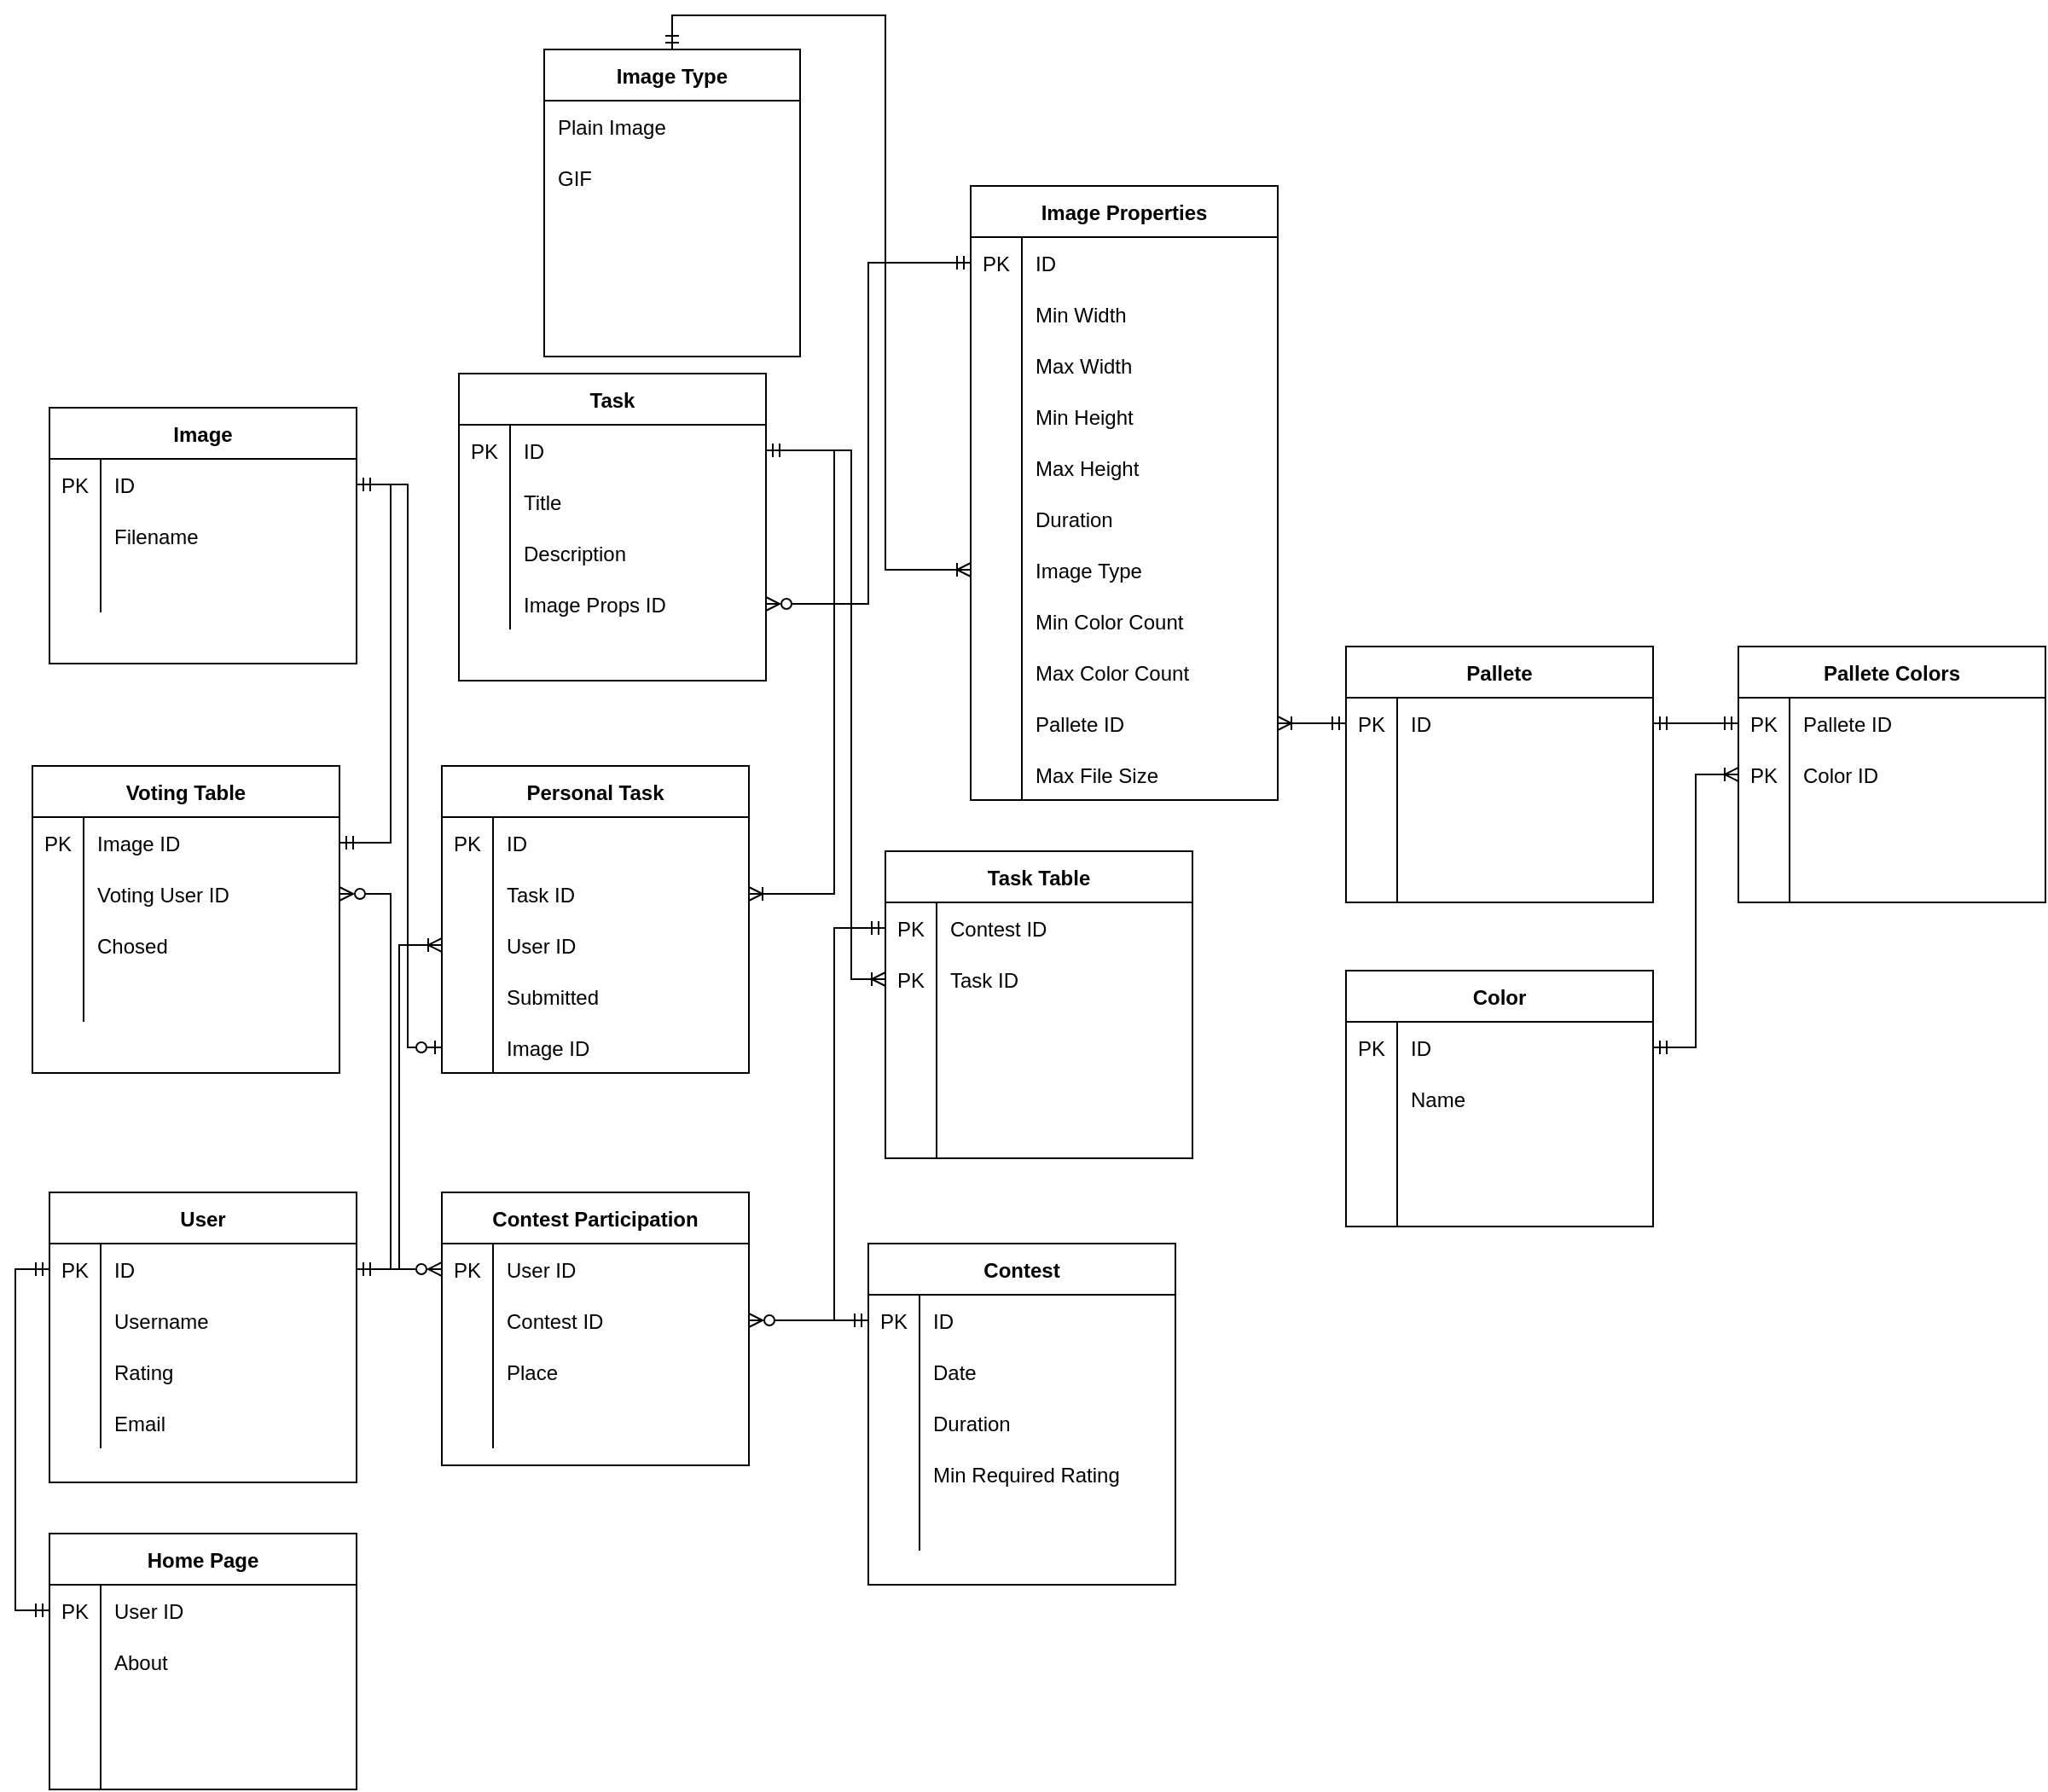 <mxfile version="17.2.4" type="device"><diagram id="R2lEEEUBdFMjLlhIrx00" name="Page-1"><mxGraphModel dx="1422" dy="2097" grid="1" gridSize="10" guides="1" tooltips="1" connect="1" arrows="1" fold="1" page="1" pageScale="1" pageWidth="850" pageHeight="1100" math="0" shadow="0" extFonts="Permanent Marker^https://fonts.googleapis.com/css?family=Permanent+Marker"><root><mxCell id="0"/><mxCell id="1" parent="0"/><mxCell id="RM_FikqZhNWXaEAzYIBL-15" value="User" style="shape=table;startSize=30;container=1;collapsible=1;childLayout=tableLayout;fixedRows=1;rowLines=0;fontStyle=1;align=center;resizeLast=1;" parent="1" vertex="1"><mxGeometry x="70" y="160" width="180" height="170" as="geometry"/></mxCell><mxCell id="RM_FikqZhNWXaEAzYIBL-16" value="" style="shape=tableRow;horizontal=0;startSize=0;swimlaneHead=0;swimlaneBody=0;fillColor=none;collapsible=0;dropTarget=0;points=[[0,0.5],[1,0.5]];portConstraint=eastwest;top=0;left=0;right=0;bottom=0;" parent="RM_FikqZhNWXaEAzYIBL-15" vertex="1"><mxGeometry y="30" width="180" height="30" as="geometry"/></mxCell><mxCell id="RM_FikqZhNWXaEAzYIBL-17" value="PK" style="shape=partialRectangle;connectable=0;fillColor=none;top=0;left=0;bottom=0;right=0;editable=1;overflow=hidden;" parent="RM_FikqZhNWXaEAzYIBL-16" vertex="1"><mxGeometry width="30" height="30" as="geometry"><mxRectangle width="30" height="30" as="alternateBounds"/></mxGeometry></mxCell><mxCell id="RM_FikqZhNWXaEAzYIBL-18" value="ID" style="shape=partialRectangle;connectable=0;fillColor=none;top=0;left=0;bottom=0;right=0;align=left;spacingLeft=6;overflow=hidden;" parent="RM_FikqZhNWXaEAzYIBL-16" vertex="1"><mxGeometry x="30" width="150" height="30" as="geometry"><mxRectangle width="150" height="30" as="alternateBounds"/></mxGeometry></mxCell><mxCell id="RM_FikqZhNWXaEAzYIBL-19" value="" style="shape=tableRow;horizontal=0;startSize=0;swimlaneHead=0;swimlaneBody=0;fillColor=none;collapsible=0;dropTarget=0;points=[[0,0.5],[1,0.5]];portConstraint=eastwest;top=0;left=0;right=0;bottom=0;" parent="RM_FikqZhNWXaEAzYIBL-15" vertex="1"><mxGeometry y="60" width="180" height="30" as="geometry"/></mxCell><mxCell id="RM_FikqZhNWXaEAzYIBL-20" value="" style="shape=partialRectangle;connectable=0;fillColor=none;top=0;left=0;bottom=0;right=0;editable=1;overflow=hidden;" parent="RM_FikqZhNWXaEAzYIBL-19" vertex="1"><mxGeometry width="30" height="30" as="geometry"><mxRectangle width="30" height="30" as="alternateBounds"/></mxGeometry></mxCell><mxCell id="RM_FikqZhNWXaEAzYIBL-21" value="Username" style="shape=partialRectangle;connectable=0;fillColor=none;top=0;left=0;bottom=0;right=0;align=left;spacingLeft=6;overflow=hidden;" parent="RM_FikqZhNWXaEAzYIBL-19" vertex="1"><mxGeometry x="30" width="150" height="30" as="geometry"><mxRectangle width="150" height="30" as="alternateBounds"/></mxGeometry></mxCell><mxCell id="RM_FikqZhNWXaEAzYIBL-22" value="" style="shape=tableRow;horizontal=0;startSize=0;swimlaneHead=0;swimlaneBody=0;fillColor=none;collapsible=0;dropTarget=0;points=[[0,0.5],[1,0.5]];portConstraint=eastwest;top=0;left=0;right=0;bottom=0;" parent="RM_FikqZhNWXaEAzYIBL-15" vertex="1"><mxGeometry y="90" width="180" height="30" as="geometry"/></mxCell><mxCell id="RM_FikqZhNWXaEAzYIBL-23" value="" style="shape=partialRectangle;connectable=0;fillColor=none;top=0;left=0;bottom=0;right=0;editable=1;overflow=hidden;" parent="RM_FikqZhNWXaEAzYIBL-22" vertex="1"><mxGeometry width="30" height="30" as="geometry"><mxRectangle width="30" height="30" as="alternateBounds"/></mxGeometry></mxCell><mxCell id="RM_FikqZhNWXaEAzYIBL-24" value="Rating" style="shape=partialRectangle;connectable=0;fillColor=none;top=0;left=0;bottom=0;right=0;align=left;spacingLeft=6;overflow=hidden;" parent="RM_FikqZhNWXaEAzYIBL-22" vertex="1"><mxGeometry x="30" width="150" height="30" as="geometry"><mxRectangle width="150" height="30" as="alternateBounds"/></mxGeometry></mxCell><mxCell id="RM_FikqZhNWXaEAzYIBL-25" value="" style="shape=tableRow;horizontal=0;startSize=0;swimlaneHead=0;swimlaneBody=0;fillColor=none;collapsible=0;dropTarget=0;points=[[0,0.5],[1,0.5]];portConstraint=eastwest;top=0;left=0;right=0;bottom=0;" parent="RM_FikqZhNWXaEAzYIBL-15" vertex="1"><mxGeometry y="120" width="180" height="30" as="geometry"/></mxCell><mxCell id="RM_FikqZhNWXaEAzYIBL-26" value="" style="shape=partialRectangle;connectable=0;fillColor=none;top=0;left=0;bottom=0;right=0;editable=1;overflow=hidden;" parent="RM_FikqZhNWXaEAzYIBL-25" vertex="1"><mxGeometry width="30" height="30" as="geometry"><mxRectangle width="30" height="30" as="alternateBounds"/></mxGeometry></mxCell><mxCell id="RM_FikqZhNWXaEAzYIBL-27" value="Email" style="shape=partialRectangle;connectable=0;fillColor=none;top=0;left=0;bottom=0;right=0;align=left;spacingLeft=6;overflow=hidden;" parent="RM_FikqZhNWXaEAzYIBL-25" vertex="1"><mxGeometry x="30" width="150" height="30" as="geometry"><mxRectangle width="150" height="30" as="alternateBounds"/></mxGeometry></mxCell><mxCell id="RM_FikqZhNWXaEAzYIBL-28" value="Contest" style="shape=table;startSize=30;container=1;collapsible=1;childLayout=tableLayout;fixedRows=1;rowLines=0;fontStyle=1;align=center;resizeLast=1;" parent="1" vertex="1"><mxGeometry x="550" y="190" width="180" height="200" as="geometry"/></mxCell><mxCell id="RM_FikqZhNWXaEAzYIBL-29" value="" style="shape=tableRow;horizontal=0;startSize=0;swimlaneHead=0;swimlaneBody=0;fillColor=none;collapsible=0;dropTarget=0;points=[[0,0.5],[1,0.5]];portConstraint=eastwest;top=0;left=0;right=0;bottom=0;" parent="RM_FikqZhNWXaEAzYIBL-28" vertex="1"><mxGeometry y="30" width="180" height="30" as="geometry"/></mxCell><mxCell id="RM_FikqZhNWXaEAzYIBL-30" value="PK" style="shape=partialRectangle;connectable=0;fillColor=none;top=0;left=0;bottom=0;right=0;editable=1;overflow=hidden;" parent="RM_FikqZhNWXaEAzYIBL-29" vertex="1"><mxGeometry width="30" height="30" as="geometry"><mxRectangle width="30" height="30" as="alternateBounds"/></mxGeometry></mxCell><mxCell id="RM_FikqZhNWXaEAzYIBL-31" value="ID" style="shape=partialRectangle;connectable=0;fillColor=none;top=0;left=0;bottom=0;right=0;align=left;spacingLeft=6;overflow=hidden;" parent="RM_FikqZhNWXaEAzYIBL-29" vertex="1"><mxGeometry x="30" width="150" height="30" as="geometry"><mxRectangle width="150" height="30" as="alternateBounds"/></mxGeometry></mxCell><mxCell id="RM_FikqZhNWXaEAzYIBL-32" value="" style="shape=tableRow;horizontal=0;startSize=0;swimlaneHead=0;swimlaneBody=0;fillColor=none;collapsible=0;dropTarget=0;points=[[0,0.5],[1,0.5]];portConstraint=eastwest;top=0;left=0;right=0;bottom=0;" parent="RM_FikqZhNWXaEAzYIBL-28" vertex="1"><mxGeometry y="60" width="180" height="30" as="geometry"/></mxCell><mxCell id="RM_FikqZhNWXaEAzYIBL-33" value="" style="shape=partialRectangle;connectable=0;fillColor=none;top=0;left=0;bottom=0;right=0;editable=1;overflow=hidden;" parent="RM_FikqZhNWXaEAzYIBL-32" vertex="1"><mxGeometry width="30" height="30" as="geometry"><mxRectangle width="30" height="30" as="alternateBounds"/></mxGeometry></mxCell><mxCell id="RM_FikqZhNWXaEAzYIBL-34" value="Date" style="shape=partialRectangle;connectable=0;fillColor=none;top=0;left=0;bottom=0;right=0;align=left;spacingLeft=6;overflow=hidden;" parent="RM_FikqZhNWXaEAzYIBL-32" vertex="1"><mxGeometry x="30" width="150" height="30" as="geometry"><mxRectangle width="150" height="30" as="alternateBounds"/></mxGeometry></mxCell><mxCell id="RM_FikqZhNWXaEAzYIBL-35" value="" style="shape=tableRow;horizontal=0;startSize=0;swimlaneHead=0;swimlaneBody=0;fillColor=none;collapsible=0;dropTarget=0;points=[[0,0.5],[1,0.5]];portConstraint=eastwest;top=0;left=0;right=0;bottom=0;" parent="RM_FikqZhNWXaEAzYIBL-28" vertex="1"><mxGeometry y="90" width="180" height="30" as="geometry"/></mxCell><mxCell id="RM_FikqZhNWXaEAzYIBL-36" value="" style="shape=partialRectangle;connectable=0;fillColor=none;top=0;left=0;bottom=0;right=0;editable=1;overflow=hidden;" parent="RM_FikqZhNWXaEAzYIBL-35" vertex="1"><mxGeometry width="30" height="30" as="geometry"><mxRectangle width="30" height="30" as="alternateBounds"/></mxGeometry></mxCell><mxCell id="RM_FikqZhNWXaEAzYIBL-37" value="Duration" style="shape=partialRectangle;connectable=0;fillColor=none;top=0;left=0;bottom=0;right=0;align=left;spacingLeft=6;overflow=hidden;" parent="RM_FikqZhNWXaEAzYIBL-35" vertex="1"><mxGeometry x="30" width="150" height="30" as="geometry"><mxRectangle width="150" height="30" as="alternateBounds"/></mxGeometry></mxCell><mxCell id="RM_FikqZhNWXaEAzYIBL-38" value="" style="shape=tableRow;horizontal=0;startSize=0;swimlaneHead=0;swimlaneBody=0;fillColor=none;collapsible=0;dropTarget=0;points=[[0,0.5],[1,0.5]];portConstraint=eastwest;top=0;left=0;right=0;bottom=0;" parent="RM_FikqZhNWXaEAzYIBL-28" vertex="1"><mxGeometry y="120" width="180" height="30" as="geometry"/></mxCell><mxCell id="RM_FikqZhNWXaEAzYIBL-39" value="" style="shape=partialRectangle;connectable=0;fillColor=none;top=0;left=0;bottom=0;right=0;editable=1;overflow=hidden;" parent="RM_FikqZhNWXaEAzYIBL-38" vertex="1"><mxGeometry width="30" height="30" as="geometry"><mxRectangle width="30" height="30" as="alternateBounds"/></mxGeometry></mxCell><mxCell id="RM_FikqZhNWXaEAzYIBL-40" value="Min Required Rating" style="shape=partialRectangle;connectable=0;fillColor=none;top=0;left=0;bottom=0;right=0;align=left;spacingLeft=6;overflow=hidden;" parent="RM_FikqZhNWXaEAzYIBL-38" vertex="1"><mxGeometry x="30" width="150" height="30" as="geometry"><mxRectangle width="150" height="30" as="alternateBounds"/></mxGeometry></mxCell><mxCell id="RM_FikqZhNWXaEAzYIBL-71" value="" style="shape=tableRow;horizontal=0;startSize=0;swimlaneHead=0;swimlaneBody=0;fillColor=none;collapsible=0;dropTarget=0;points=[[0,0.5],[1,0.5]];portConstraint=eastwest;top=0;left=0;right=0;bottom=0;" parent="RM_FikqZhNWXaEAzYIBL-28" vertex="1"><mxGeometry y="150" width="180" height="30" as="geometry"/></mxCell><mxCell id="RM_FikqZhNWXaEAzYIBL-72" value="" style="shape=partialRectangle;connectable=0;fillColor=none;top=0;left=0;bottom=0;right=0;editable=1;overflow=hidden;" parent="RM_FikqZhNWXaEAzYIBL-71" vertex="1"><mxGeometry width="30" height="30" as="geometry"><mxRectangle width="30" height="30" as="alternateBounds"/></mxGeometry></mxCell><mxCell id="RM_FikqZhNWXaEAzYIBL-73" value="" style="shape=partialRectangle;connectable=0;fillColor=none;top=0;left=0;bottom=0;right=0;align=left;spacingLeft=6;overflow=hidden;" parent="RM_FikqZhNWXaEAzYIBL-71" vertex="1"><mxGeometry x="30" width="150" height="30" as="geometry"><mxRectangle width="150" height="30" as="alternateBounds"/></mxGeometry></mxCell><mxCell id="RM_FikqZhNWXaEAzYIBL-44" value="Contest Participation" style="shape=table;startSize=30;container=1;collapsible=1;childLayout=tableLayout;fixedRows=1;rowLines=0;fontStyle=1;align=center;resizeLast=1;" parent="1" vertex="1"><mxGeometry x="300" y="160" width="180" height="160" as="geometry"/></mxCell><mxCell id="RM_FikqZhNWXaEAzYIBL-45" value="" style="shape=tableRow;horizontal=0;startSize=0;swimlaneHead=0;swimlaneBody=0;fillColor=none;collapsible=0;dropTarget=0;points=[[0,0.5],[1,0.5]];portConstraint=eastwest;top=0;left=0;right=0;bottom=0;" parent="RM_FikqZhNWXaEAzYIBL-44" vertex="1"><mxGeometry y="30" width="180" height="30" as="geometry"/></mxCell><mxCell id="RM_FikqZhNWXaEAzYIBL-46" value="PK" style="shape=partialRectangle;connectable=0;fillColor=none;top=0;left=0;bottom=0;right=0;editable=1;overflow=hidden;" parent="RM_FikqZhNWXaEAzYIBL-45" vertex="1"><mxGeometry width="30" height="30" as="geometry"><mxRectangle width="30" height="30" as="alternateBounds"/></mxGeometry></mxCell><mxCell id="RM_FikqZhNWXaEAzYIBL-47" value="User ID" style="shape=partialRectangle;connectable=0;fillColor=none;top=0;left=0;bottom=0;right=0;align=left;spacingLeft=6;overflow=hidden;" parent="RM_FikqZhNWXaEAzYIBL-45" vertex="1"><mxGeometry x="30" width="150" height="30" as="geometry"><mxRectangle width="150" height="30" as="alternateBounds"/></mxGeometry></mxCell><mxCell id="RM_FikqZhNWXaEAzYIBL-48" value="" style="shape=tableRow;horizontal=0;startSize=0;swimlaneHead=0;swimlaneBody=0;fillColor=none;collapsible=0;dropTarget=0;points=[[0,0.5],[1,0.5]];portConstraint=eastwest;top=0;left=0;right=0;bottom=0;" parent="RM_FikqZhNWXaEAzYIBL-44" vertex="1"><mxGeometry y="60" width="180" height="30" as="geometry"/></mxCell><mxCell id="RM_FikqZhNWXaEAzYIBL-49" value="" style="shape=partialRectangle;connectable=0;fillColor=none;top=0;left=0;bottom=0;right=0;editable=1;overflow=hidden;" parent="RM_FikqZhNWXaEAzYIBL-48" vertex="1"><mxGeometry width="30" height="30" as="geometry"><mxRectangle width="30" height="30" as="alternateBounds"/></mxGeometry></mxCell><mxCell id="RM_FikqZhNWXaEAzYIBL-50" value="Contest ID" style="shape=partialRectangle;connectable=0;fillColor=none;top=0;left=0;bottom=0;right=0;align=left;spacingLeft=6;overflow=hidden;" parent="RM_FikqZhNWXaEAzYIBL-48" vertex="1"><mxGeometry x="30" width="150" height="30" as="geometry"><mxRectangle width="150" height="30" as="alternateBounds"/></mxGeometry></mxCell><mxCell id="RM_FikqZhNWXaEAzYIBL-51" value="" style="shape=tableRow;horizontal=0;startSize=0;swimlaneHead=0;swimlaneBody=0;fillColor=none;collapsible=0;dropTarget=0;points=[[0,0.5],[1,0.5]];portConstraint=eastwest;top=0;left=0;right=0;bottom=0;" parent="RM_FikqZhNWXaEAzYIBL-44" vertex="1"><mxGeometry y="90" width="180" height="30" as="geometry"/></mxCell><mxCell id="RM_FikqZhNWXaEAzYIBL-52" value="" style="shape=partialRectangle;connectable=0;fillColor=none;top=0;left=0;bottom=0;right=0;editable=1;overflow=hidden;" parent="RM_FikqZhNWXaEAzYIBL-51" vertex="1"><mxGeometry width="30" height="30" as="geometry"><mxRectangle width="30" height="30" as="alternateBounds"/></mxGeometry></mxCell><mxCell id="RM_FikqZhNWXaEAzYIBL-53" value="Place" style="shape=partialRectangle;connectable=0;fillColor=none;top=0;left=0;bottom=0;right=0;align=left;spacingLeft=6;overflow=hidden;" parent="RM_FikqZhNWXaEAzYIBL-51" vertex="1"><mxGeometry x="30" width="150" height="30" as="geometry"><mxRectangle width="150" height="30" as="alternateBounds"/></mxGeometry></mxCell><mxCell id="RM_FikqZhNWXaEAzYIBL-54" value="" style="shape=tableRow;horizontal=0;startSize=0;swimlaneHead=0;swimlaneBody=0;fillColor=none;collapsible=0;dropTarget=0;points=[[0,0.5],[1,0.5]];portConstraint=eastwest;top=0;left=0;right=0;bottom=0;" parent="RM_FikqZhNWXaEAzYIBL-44" vertex="1"><mxGeometry y="120" width="180" height="30" as="geometry"/></mxCell><mxCell id="RM_FikqZhNWXaEAzYIBL-55" value="" style="shape=partialRectangle;connectable=0;fillColor=none;top=0;left=0;bottom=0;right=0;editable=1;overflow=hidden;" parent="RM_FikqZhNWXaEAzYIBL-54" vertex="1"><mxGeometry width="30" height="30" as="geometry"><mxRectangle width="30" height="30" as="alternateBounds"/></mxGeometry></mxCell><mxCell id="RM_FikqZhNWXaEAzYIBL-56" value="" style="shape=partialRectangle;connectable=0;fillColor=none;top=0;left=0;bottom=0;right=0;align=left;spacingLeft=6;overflow=hidden;" parent="RM_FikqZhNWXaEAzYIBL-54" vertex="1"><mxGeometry x="30" width="150" height="30" as="geometry"><mxRectangle width="150" height="30" as="alternateBounds"/></mxGeometry></mxCell><mxCell id="RM_FikqZhNWXaEAzYIBL-58" value="Task" style="shape=table;startSize=30;container=1;collapsible=1;childLayout=tableLayout;fixedRows=1;rowLines=0;fontStyle=1;align=center;resizeLast=1;" parent="1" vertex="1"><mxGeometry x="310" y="-320" width="180" height="180" as="geometry"/></mxCell><mxCell id="RM_FikqZhNWXaEAzYIBL-59" value="" style="shape=tableRow;horizontal=0;startSize=0;swimlaneHead=0;swimlaneBody=0;fillColor=none;collapsible=0;dropTarget=0;points=[[0,0.5],[1,0.5]];portConstraint=eastwest;top=0;left=0;right=0;bottom=0;" parent="RM_FikqZhNWXaEAzYIBL-58" vertex="1"><mxGeometry y="30" width="180" height="30" as="geometry"/></mxCell><mxCell id="RM_FikqZhNWXaEAzYIBL-60" value="PK" style="shape=partialRectangle;connectable=0;fillColor=none;top=0;left=0;bottom=0;right=0;editable=1;overflow=hidden;" parent="RM_FikqZhNWXaEAzYIBL-59" vertex="1"><mxGeometry width="30" height="30" as="geometry"><mxRectangle width="30" height="30" as="alternateBounds"/></mxGeometry></mxCell><mxCell id="RM_FikqZhNWXaEAzYIBL-61" value="ID" style="shape=partialRectangle;connectable=0;fillColor=none;top=0;left=0;bottom=0;right=0;align=left;spacingLeft=6;overflow=hidden;" parent="RM_FikqZhNWXaEAzYIBL-59" vertex="1"><mxGeometry x="30" width="150" height="30" as="geometry"><mxRectangle width="150" height="30" as="alternateBounds"/></mxGeometry></mxCell><mxCell id="RM_FikqZhNWXaEAzYIBL-62" value="" style="shape=tableRow;horizontal=0;startSize=0;swimlaneHead=0;swimlaneBody=0;fillColor=none;collapsible=0;dropTarget=0;points=[[0,0.5],[1,0.5]];portConstraint=eastwest;top=0;left=0;right=0;bottom=0;" parent="RM_FikqZhNWXaEAzYIBL-58" vertex="1"><mxGeometry y="60" width="180" height="30" as="geometry"/></mxCell><mxCell id="RM_FikqZhNWXaEAzYIBL-63" value="" style="shape=partialRectangle;connectable=0;fillColor=none;top=0;left=0;bottom=0;right=0;editable=1;overflow=hidden;" parent="RM_FikqZhNWXaEAzYIBL-62" vertex="1"><mxGeometry width="30" height="30" as="geometry"><mxRectangle width="30" height="30" as="alternateBounds"/></mxGeometry></mxCell><mxCell id="RM_FikqZhNWXaEAzYIBL-64" value="Title" style="shape=partialRectangle;connectable=0;fillColor=none;top=0;left=0;bottom=0;right=0;align=left;spacingLeft=6;overflow=hidden;" parent="RM_FikqZhNWXaEAzYIBL-62" vertex="1"><mxGeometry x="30" width="150" height="30" as="geometry"><mxRectangle width="150" height="30" as="alternateBounds"/></mxGeometry></mxCell><mxCell id="RM_FikqZhNWXaEAzYIBL-65" value="" style="shape=tableRow;horizontal=0;startSize=0;swimlaneHead=0;swimlaneBody=0;fillColor=none;collapsible=0;dropTarget=0;points=[[0,0.5],[1,0.5]];portConstraint=eastwest;top=0;left=0;right=0;bottom=0;" parent="RM_FikqZhNWXaEAzYIBL-58" vertex="1"><mxGeometry y="90" width="180" height="30" as="geometry"/></mxCell><mxCell id="RM_FikqZhNWXaEAzYIBL-66" value="" style="shape=partialRectangle;connectable=0;fillColor=none;top=0;left=0;bottom=0;right=0;editable=1;overflow=hidden;" parent="RM_FikqZhNWXaEAzYIBL-65" vertex="1"><mxGeometry width="30" height="30" as="geometry"><mxRectangle width="30" height="30" as="alternateBounds"/></mxGeometry></mxCell><mxCell id="RM_FikqZhNWXaEAzYIBL-67" value="Description" style="shape=partialRectangle;connectable=0;fillColor=none;top=0;left=0;bottom=0;right=0;align=left;spacingLeft=6;overflow=hidden;" parent="RM_FikqZhNWXaEAzYIBL-65" vertex="1"><mxGeometry x="30" width="150" height="30" as="geometry"><mxRectangle width="150" height="30" as="alternateBounds"/></mxGeometry></mxCell><mxCell id="RM_FikqZhNWXaEAzYIBL-68" value="" style="shape=tableRow;horizontal=0;startSize=0;swimlaneHead=0;swimlaneBody=0;fillColor=none;collapsible=0;dropTarget=0;points=[[0,0.5],[1,0.5]];portConstraint=eastwest;top=0;left=0;right=0;bottom=0;" parent="RM_FikqZhNWXaEAzYIBL-58" vertex="1"><mxGeometry y="120" width="180" height="30" as="geometry"/></mxCell><mxCell id="RM_FikqZhNWXaEAzYIBL-69" value="" style="shape=partialRectangle;connectable=0;fillColor=none;top=0;left=0;bottom=0;right=0;editable=1;overflow=hidden;" parent="RM_FikqZhNWXaEAzYIBL-68" vertex="1"><mxGeometry width="30" height="30" as="geometry"><mxRectangle width="30" height="30" as="alternateBounds"/></mxGeometry></mxCell><mxCell id="RM_FikqZhNWXaEAzYIBL-70" value="Image Props ID" style="shape=partialRectangle;connectable=0;fillColor=none;top=0;left=0;bottom=0;right=0;align=left;spacingLeft=6;overflow=hidden;" parent="RM_FikqZhNWXaEAzYIBL-68" vertex="1"><mxGeometry x="30" width="150" height="30" as="geometry"><mxRectangle width="150" height="30" as="alternateBounds"/></mxGeometry></mxCell><mxCell id="RM_FikqZhNWXaEAzYIBL-75" value="Personal Task" style="shape=table;startSize=30;container=1;collapsible=1;childLayout=tableLayout;fixedRows=1;rowLines=0;fontStyle=1;align=center;resizeLast=1;" parent="1" vertex="1"><mxGeometry x="300" y="-90" width="180" height="180" as="geometry"/></mxCell><mxCell id="RM_FikqZhNWXaEAzYIBL-76" value="" style="shape=tableRow;horizontal=0;startSize=0;swimlaneHead=0;swimlaneBody=0;fillColor=none;collapsible=0;dropTarget=0;points=[[0,0.5],[1,0.5]];portConstraint=eastwest;top=0;left=0;right=0;bottom=0;" parent="RM_FikqZhNWXaEAzYIBL-75" vertex="1"><mxGeometry y="30" width="180" height="30" as="geometry"/></mxCell><mxCell id="RM_FikqZhNWXaEAzYIBL-77" value="PK" style="shape=partialRectangle;connectable=0;fillColor=none;top=0;left=0;bottom=0;right=0;editable=1;overflow=hidden;" parent="RM_FikqZhNWXaEAzYIBL-76" vertex="1"><mxGeometry width="30" height="30" as="geometry"><mxRectangle width="30" height="30" as="alternateBounds"/></mxGeometry></mxCell><mxCell id="RM_FikqZhNWXaEAzYIBL-78" value="ID" style="shape=partialRectangle;connectable=0;fillColor=none;top=0;left=0;bottom=0;right=0;align=left;spacingLeft=6;overflow=hidden;" parent="RM_FikqZhNWXaEAzYIBL-76" vertex="1"><mxGeometry x="30" width="150" height="30" as="geometry"><mxRectangle width="150" height="30" as="alternateBounds"/></mxGeometry></mxCell><mxCell id="RM_FikqZhNWXaEAzYIBL-79" value="" style="shape=tableRow;horizontal=0;startSize=0;swimlaneHead=0;swimlaneBody=0;fillColor=none;collapsible=0;dropTarget=0;points=[[0,0.5],[1,0.5]];portConstraint=eastwest;top=0;left=0;right=0;bottom=0;" parent="RM_FikqZhNWXaEAzYIBL-75" vertex="1"><mxGeometry y="60" width="180" height="30" as="geometry"/></mxCell><mxCell id="RM_FikqZhNWXaEAzYIBL-80" value="" style="shape=partialRectangle;connectable=0;fillColor=none;top=0;left=0;bottom=0;right=0;editable=1;overflow=hidden;" parent="RM_FikqZhNWXaEAzYIBL-79" vertex="1"><mxGeometry width="30" height="30" as="geometry"><mxRectangle width="30" height="30" as="alternateBounds"/></mxGeometry></mxCell><mxCell id="RM_FikqZhNWXaEAzYIBL-81" value="Task ID" style="shape=partialRectangle;connectable=0;fillColor=none;top=0;left=0;bottom=0;right=0;align=left;spacingLeft=6;overflow=hidden;" parent="RM_FikqZhNWXaEAzYIBL-79" vertex="1"><mxGeometry x="30" width="150" height="30" as="geometry"><mxRectangle width="150" height="30" as="alternateBounds"/></mxGeometry></mxCell><mxCell id="RM_FikqZhNWXaEAzYIBL-82" value="" style="shape=tableRow;horizontal=0;startSize=0;swimlaneHead=0;swimlaneBody=0;fillColor=none;collapsible=0;dropTarget=0;points=[[0,0.5],[1,0.5]];portConstraint=eastwest;top=0;left=0;right=0;bottom=0;" parent="RM_FikqZhNWXaEAzYIBL-75" vertex="1"><mxGeometry y="90" width="180" height="30" as="geometry"/></mxCell><mxCell id="RM_FikqZhNWXaEAzYIBL-83" value="" style="shape=partialRectangle;connectable=0;fillColor=none;top=0;left=0;bottom=0;right=0;editable=1;overflow=hidden;" parent="RM_FikqZhNWXaEAzYIBL-82" vertex="1"><mxGeometry width="30" height="30" as="geometry"><mxRectangle width="30" height="30" as="alternateBounds"/></mxGeometry></mxCell><mxCell id="RM_FikqZhNWXaEAzYIBL-84" value="User ID" style="shape=partialRectangle;connectable=0;fillColor=none;top=0;left=0;bottom=0;right=0;align=left;spacingLeft=6;overflow=hidden;" parent="RM_FikqZhNWXaEAzYIBL-82" vertex="1"><mxGeometry x="30" width="150" height="30" as="geometry"><mxRectangle width="150" height="30" as="alternateBounds"/></mxGeometry></mxCell><mxCell id="RM_FikqZhNWXaEAzYIBL-85" value="" style="shape=tableRow;horizontal=0;startSize=0;swimlaneHead=0;swimlaneBody=0;fillColor=none;collapsible=0;dropTarget=0;points=[[0,0.5],[1,0.5]];portConstraint=eastwest;top=0;left=0;right=0;bottom=0;" parent="RM_FikqZhNWXaEAzYIBL-75" vertex="1"><mxGeometry y="120" width="180" height="30" as="geometry"/></mxCell><mxCell id="RM_FikqZhNWXaEAzYIBL-86" value="" style="shape=partialRectangle;connectable=0;fillColor=none;top=0;left=0;bottom=0;right=0;editable=1;overflow=hidden;" parent="RM_FikqZhNWXaEAzYIBL-85" vertex="1"><mxGeometry width="30" height="30" as="geometry"><mxRectangle width="30" height="30" as="alternateBounds"/></mxGeometry></mxCell><mxCell id="RM_FikqZhNWXaEAzYIBL-87" value="Submitted" style="shape=partialRectangle;connectable=0;fillColor=none;top=0;left=0;bottom=0;right=0;align=left;spacingLeft=6;overflow=hidden;" parent="RM_FikqZhNWXaEAzYIBL-85" vertex="1"><mxGeometry x="30" width="150" height="30" as="geometry"><mxRectangle width="150" height="30" as="alternateBounds"/></mxGeometry></mxCell><mxCell id="RM_FikqZhNWXaEAzYIBL-88" value="" style="shape=tableRow;horizontal=0;startSize=0;swimlaneHead=0;swimlaneBody=0;fillColor=none;collapsible=0;dropTarget=0;points=[[0,0.5],[1,0.5]];portConstraint=eastwest;top=0;left=0;right=0;bottom=0;" parent="RM_FikqZhNWXaEAzYIBL-75" vertex="1"><mxGeometry y="150" width="180" height="30" as="geometry"/></mxCell><mxCell id="RM_FikqZhNWXaEAzYIBL-89" value="" style="shape=partialRectangle;connectable=0;fillColor=none;top=0;left=0;bottom=0;right=0;editable=1;overflow=hidden;" parent="RM_FikqZhNWXaEAzYIBL-88" vertex="1"><mxGeometry width="30" height="30" as="geometry"><mxRectangle width="30" height="30" as="alternateBounds"/></mxGeometry></mxCell><mxCell id="RM_FikqZhNWXaEAzYIBL-90" value="Image ID" style="shape=partialRectangle;connectable=0;fillColor=none;top=0;left=0;bottom=0;right=0;align=left;spacingLeft=6;overflow=hidden;" parent="RM_FikqZhNWXaEAzYIBL-88" vertex="1"><mxGeometry x="30" width="150" height="30" as="geometry"><mxRectangle width="150" height="30" as="alternateBounds"/></mxGeometry></mxCell><mxCell id="RM_FikqZhNWXaEAzYIBL-113" value="Home Page" style="shape=table;startSize=30;container=1;collapsible=1;childLayout=tableLayout;fixedRows=1;rowLines=0;fontStyle=1;align=center;resizeLast=1;" parent="1" vertex="1"><mxGeometry x="70" y="360" width="180" height="150" as="geometry"/></mxCell><mxCell id="RM_FikqZhNWXaEAzYIBL-114" value="" style="shape=tableRow;horizontal=0;startSize=0;swimlaneHead=0;swimlaneBody=0;fillColor=none;collapsible=0;dropTarget=0;points=[[0,0.5],[1,0.5]];portConstraint=eastwest;top=0;left=0;right=0;bottom=0;" parent="RM_FikqZhNWXaEAzYIBL-113" vertex="1"><mxGeometry y="30" width="180" height="30" as="geometry"/></mxCell><mxCell id="RM_FikqZhNWXaEAzYIBL-115" value="PK" style="shape=partialRectangle;connectable=0;fillColor=none;top=0;left=0;bottom=0;right=0;editable=1;overflow=hidden;" parent="RM_FikqZhNWXaEAzYIBL-114" vertex="1"><mxGeometry width="30" height="30" as="geometry"><mxRectangle width="30" height="30" as="alternateBounds"/></mxGeometry></mxCell><mxCell id="RM_FikqZhNWXaEAzYIBL-116" value="User ID" style="shape=partialRectangle;connectable=0;fillColor=none;top=0;left=0;bottom=0;right=0;align=left;spacingLeft=6;overflow=hidden;" parent="RM_FikqZhNWXaEAzYIBL-114" vertex="1"><mxGeometry x="30" width="150" height="30" as="geometry"><mxRectangle width="150" height="30" as="alternateBounds"/></mxGeometry></mxCell><mxCell id="RM_FikqZhNWXaEAzYIBL-117" value="" style="shape=tableRow;horizontal=0;startSize=0;swimlaneHead=0;swimlaneBody=0;fillColor=none;collapsible=0;dropTarget=0;points=[[0,0.5],[1,0.5]];portConstraint=eastwest;top=0;left=0;right=0;bottom=0;" parent="RM_FikqZhNWXaEAzYIBL-113" vertex="1"><mxGeometry y="60" width="180" height="30" as="geometry"/></mxCell><mxCell id="RM_FikqZhNWXaEAzYIBL-118" value="" style="shape=partialRectangle;connectable=0;fillColor=none;top=0;left=0;bottom=0;right=0;editable=1;overflow=hidden;" parent="RM_FikqZhNWXaEAzYIBL-117" vertex="1"><mxGeometry width="30" height="30" as="geometry"><mxRectangle width="30" height="30" as="alternateBounds"/></mxGeometry></mxCell><mxCell id="RM_FikqZhNWXaEAzYIBL-119" value="About" style="shape=partialRectangle;connectable=0;fillColor=none;top=0;left=0;bottom=0;right=0;align=left;spacingLeft=6;overflow=hidden;" parent="RM_FikqZhNWXaEAzYIBL-117" vertex="1"><mxGeometry x="30" width="150" height="30" as="geometry"><mxRectangle width="150" height="30" as="alternateBounds"/></mxGeometry></mxCell><mxCell id="RM_FikqZhNWXaEAzYIBL-120" value="" style="shape=tableRow;horizontal=0;startSize=0;swimlaneHead=0;swimlaneBody=0;fillColor=none;collapsible=0;dropTarget=0;points=[[0,0.5],[1,0.5]];portConstraint=eastwest;top=0;left=0;right=0;bottom=0;" parent="RM_FikqZhNWXaEAzYIBL-113" vertex="1"><mxGeometry y="90" width="180" height="30" as="geometry"/></mxCell><mxCell id="RM_FikqZhNWXaEAzYIBL-121" value="" style="shape=partialRectangle;connectable=0;fillColor=none;top=0;left=0;bottom=0;right=0;editable=1;overflow=hidden;" parent="RM_FikqZhNWXaEAzYIBL-120" vertex="1"><mxGeometry width="30" height="30" as="geometry"><mxRectangle width="30" height="30" as="alternateBounds"/></mxGeometry></mxCell><mxCell id="RM_FikqZhNWXaEAzYIBL-122" value="" style="shape=partialRectangle;connectable=0;fillColor=none;top=0;left=0;bottom=0;right=0;align=left;spacingLeft=6;overflow=hidden;" parent="RM_FikqZhNWXaEAzYIBL-120" vertex="1"><mxGeometry x="30" width="150" height="30" as="geometry"><mxRectangle width="150" height="30" as="alternateBounds"/></mxGeometry></mxCell><mxCell id="RM_FikqZhNWXaEAzYIBL-123" value="" style="shape=tableRow;horizontal=0;startSize=0;swimlaneHead=0;swimlaneBody=0;fillColor=none;collapsible=0;dropTarget=0;points=[[0,0.5],[1,0.5]];portConstraint=eastwest;top=0;left=0;right=0;bottom=0;" parent="RM_FikqZhNWXaEAzYIBL-113" vertex="1"><mxGeometry y="120" width="180" height="30" as="geometry"/></mxCell><mxCell id="RM_FikqZhNWXaEAzYIBL-124" value="" style="shape=partialRectangle;connectable=0;fillColor=none;top=0;left=0;bottom=0;right=0;editable=1;overflow=hidden;" parent="RM_FikqZhNWXaEAzYIBL-123" vertex="1"><mxGeometry width="30" height="30" as="geometry"><mxRectangle width="30" height="30" as="alternateBounds"/></mxGeometry></mxCell><mxCell id="RM_FikqZhNWXaEAzYIBL-125" value="" style="shape=partialRectangle;connectable=0;fillColor=none;top=0;left=0;bottom=0;right=0;align=left;spacingLeft=6;overflow=hidden;" parent="RM_FikqZhNWXaEAzYIBL-123" vertex="1"><mxGeometry x="30" width="150" height="30" as="geometry"><mxRectangle width="150" height="30" as="alternateBounds"/></mxGeometry></mxCell><mxCell id="RM_FikqZhNWXaEAzYIBL-126" style="edgeStyle=orthogonalEdgeStyle;rounded=0;orthogonalLoop=1;jettySize=auto;html=1;entryX=0;entryY=0.5;entryDx=0;entryDy=0;startArrow=ERmandOne;startFill=0;endArrow=ERzeroToMany;endFill=0;" parent="1" source="RM_FikqZhNWXaEAzYIBL-16" target="RM_FikqZhNWXaEAzYIBL-45" edge="1"><mxGeometry relative="1" as="geometry"/></mxCell><mxCell id="RM_FikqZhNWXaEAzYIBL-127" style="edgeStyle=orthogonalEdgeStyle;rounded=0;orthogonalLoop=1;jettySize=auto;html=1;entryX=0;entryY=0.5;entryDx=0;entryDy=0;startArrow=ERzeroToMany;startFill=0;endArrow=ERmandOne;endFill=0;" parent="1" source="RM_FikqZhNWXaEAzYIBL-48" target="RM_FikqZhNWXaEAzYIBL-29" edge="1"><mxGeometry relative="1" as="geometry"/></mxCell><mxCell id="RM_FikqZhNWXaEAzYIBL-129" style="edgeStyle=orthogonalEdgeStyle;rounded=0;orthogonalLoop=1;jettySize=auto;html=1;entryX=0;entryY=0.5;entryDx=0;entryDy=0;startArrow=ERmandOne;startFill=0;endArrow=ERmandOne;endFill=0;exitX=0;exitY=0.5;exitDx=0;exitDy=0;" parent="1" source="RM_FikqZhNWXaEAzYIBL-29" target="RM_FikqZhNWXaEAzYIBL-194" edge="1"><mxGeometry relative="1" as="geometry"><Array as="points"><mxPoint x="530" y="235"/><mxPoint x="530" y="5"/></Array></mxGeometry></mxCell><mxCell id="RM_FikqZhNWXaEAzYIBL-130" style="edgeStyle=orthogonalEdgeStyle;rounded=0;orthogonalLoop=1;jettySize=auto;html=1;entryX=1;entryY=0.5;entryDx=0;entryDy=0;startArrow=ERoneToMany;startFill=0;endArrow=ERmandOne;endFill=0;" parent="1" source="RM_FikqZhNWXaEAzYIBL-79" target="RM_FikqZhNWXaEAzYIBL-59" edge="1"><mxGeometry relative="1" as="geometry"><Array as="points"><mxPoint x="530" y="-15"/><mxPoint x="530" y="-275"/></Array></mxGeometry></mxCell><mxCell id="RM_FikqZhNWXaEAzYIBL-137" style="edgeStyle=orthogonalEdgeStyle;rounded=0;orthogonalLoop=1;jettySize=auto;html=1;entryX=1;entryY=0.5;entryDx=0;entryDy=0;startArrow=ERoneToMany;startFill=0;endArrow=ERmandOne;endFill=0;" parent="1" source="RM_FikqZhNWXaEAzYIBL-82" target="RM_FikqZhNWXaEAzYIBL-16" edge="1"><mxGeometry relative="1" as="geometry"/></mxCell><mxCell id="RM_FikqZhNWXaEAzYIBL-157" value="Image Properties" style="shape=table;startSize=30;container=1;collapsible=1;childLayout=tableLayout;fixedRows=1;rowLines=0;fontStyle=1;align=center;resizeLast=1;" parent="1" vertex="1"><mxGeometry x="610" y="-430" width="180" height="360" as="geometry"/></mxCell><mxCell id="RM_FikqZhNWXaEAzYIBL-158" value="" style="shape=tableRow;horizontal=0;startSize=0;swimlaneHead=0;swimlaneBody=0;fillColor=none;collapsible=0;dropTarget=0;points=[[0,0.5],[1,0.5]];portConstraint=eastwest;top=0;left=0;right=0;bottom=0;" parent="RM_FikqZhNWXaEAzYIBL-157" vertex="1"><mxGeometry y="30" width="180" height="30" as="geometry"/></mxCell><mxCell id="RM_FikqZhNWXaEAzYIBL-159" value="PK" style="shape=partialRectangle;connectable=0;fillColor=none;top=0;left=0;bottom=0;right=0;editable=1;overflow=hidden;" parent="RM_FikqZhNWXaEAzYIBL-158" vertex="1"><mxGeometry width="30" height="30" as="geometry"><mxRectangle width="30" height="30" as="alternateBounds"/></mxGeometry></mxCell><mxCell id="RM_FikqZhNWXaEAzYIBL-160" value="ID" style="shape=partialRectangle;connectable=0;fillColor=none;top=0;left=0;bottom=0;right=0;align=left;spacingLeft=6;overflow=hidden;" parent="RM_FikqZhNWXaEAzYIBL-158" vertex="1"><mxGeometry x="30" width="150" height="30" as="geometry"><mxRectangle width="150" height="30" as="alternateBounds"/></mxGeometry></mxCell><mxCell id="RM_FikqZhNWXaEAzYIBL-161" value="" style="shape=tableRow;horizontal=0;startSize=0;swimlaneHead=0;swimlaneBody=0;fillColor=none;collapsible=0;dropTarget=0;points=[[0,0.5],[1,0.5]];portConstraint=eastwest;top=0;left=0;right=0;bottom=0;" parent="RM_FikqZhNWXaEAzYIBL-157" vertex="1"><mxGeometry y="60" width="180" height="30" as="geometry"/></mxCell><mxCell id="RM_FikqZhNWXaEAzYIBL-162" value="" style="shape=partialRectangle;connectable=0;fillColor=none;top=0;left=0;bottom=0;right=0;editable=1;overflow=hidden;" parent="RM_FikqZhNWXaEAzYIBL-161" vertex="1"><mxGeometry width="30" height="30" as="geometry"><mxRectangle width="30" height="30" as="alternateBounds"/></mxGeometry></mxCell><mxCell id="RM_FikqZhNWXaEAzYIBL-163" value="Min Width" style="shape=partialRectangle;connectable=0;fillColor=none;top=0;left=0;bottom=0;right=0;align=left;spacingLeft=6;overflow=hidden;" parent="RM_FikqZhNWXaEAzYIBL-161" vertex="1"><mxGeometry x="30" width="150" height="30" as="geometry"><mxRectangle width="150" height="30" as="alternateBounds"/></mxGeometry></mxCell><mxCell id="RM_FikqZhNWXaEAzYIBL-164" value="" style="shape=tableRow;horizontal=0;startSize=0;swimlaneHead=0;swimlaneBody=0;fillColor=none;collapsible=0;dropTarget=0;points=[[0,0.5],[1,0.5]];portConstraint=eastwest;top=0;left=0;right=0;bottom=0;" parent="RM_FikqZhNWXaEAzYIBL-157" vertex="1"><mxGeometry y="90" width="180" height="30" as="geometry"/></mxCell><mxCell id="RM_FikqZhNWXaEAzYIBL-165" value="" style="shape=partialRectangle;connectable=0;fillColor=none;top=0;left=0;bottom=0;right=0;editable=1;overflow=hidden;" parent="RM_FikqZhNWXaEAzYIBL-164" vertex="1"><mxGeometry width="30" height="30" as="geometry"><mxRectangle width="30" height="30" as="alternateBounds"/></mxGeometry></mxCell><mxCell id="RM_FikqZhNWXaEAzYIBL-166" value="Max Width" style="shape=partialRectangle;connectable=0;fillColor=none;top=0;left=0;bottom=0;right=0;align=left;spacingLeft=6;overflow=hidden;" parent="RM_FikqZhNWXaEAzYIBL-164" vertex="1"><mxGeometry x="30" width="150" height="30" as="geometry"><mxRectangle width="150" height="30" as="alternateBounds"/></mxGeometry></mxCell><mxCell id="RM_FikqZhNWXaEAzYIBL-167" value="" style="shape=tableRow;horizontal=0;startSize=0;swimlaneHead=0;swimlaneBody=0;fillColor=none;collapsible=0;dropTarget=0;points=[[0,0.5],[1,0.5]];portConstraint=eastwest;top=0;left=0;right=0;bottom=0;" parent="RM_FikqZhNWXaEAzYIBL-157" vertex="1"><mxGeometry y="120" width="180" height="30" as="geometry"/></mxCell><mxCell id="RM_FikqZhNWXaEAzYIBL-168" value="" style="shape=partialRectangle;connectable=0;fillColor=none;top=0;left=0;bottom=0;right=0;editable=1;overflow=hidden;" parent="RM_FikqZhNWXaEAzYIBL-167" vertex="1"><mxGeometry width="30" height="30" as="geometry"><mxRectangle width="30" height="30" as="alternateBounds"/></mxGeometry></mxCell><mxCell id="RM_FikqZhNWXaEAzYIBL-169" value="Min Height" style="shape=partialRectangle;connectable=0;fillColor=none;top=0;left=0;bottom=0;right=0;align=left;spacingLeft=6;overflow=hidden;" parent="RM_FikqZhNWXaEAzYIBL-167" vertex="1"><mxGeometry x="30" width="150" height="30" as="geometry"><mxRectangle width="150" height="30" as="alternateBounds"/></mxGeometry></mxCell><mxCell id="RM_FikqZhNWXaEAzYIBL-170" value="" style="shape=tableRow;horizontal=0;startSize=0;swimlaneHead=0;swimlaneBody=0;fillColor=none;collapsible=0;dropTarget=0;points=[[0,0.5],[1,0.5]];portConstraint=eastwest;top=0;left=0;right=0;bottom=0;" parent="RM_FikqZhNWXaEAzYIBL-157" vertex="1"><mxGeometry y="150" width="180" height="30" as="geometry"/></mxCell><mxCell id="RM_FikqZhNWXaEAzYIBL-171" value="" style="shape=partialRectangle;connectable=0;fillColor=none;top=0;left=0;bottom=0;right=0;editable=1;overflow=hidden;" parent="RM_FikqZhNWXaEAzYIBL-170" vertex="1"><mxGeometry width="30" height="30" as="geometry"><mxRectangle width="30" height="30" as="alternateBounds"/></mxGeometry></mxCell><mxCell id="RM_FikqZhNWXaEAzYIBL-172" value="Max Height" style="shape=partialRectangle;connectable=0;fillColor=none;top=0;left=0;bottom=0;right=0;align=left;spacingLeft=6;overflow=hidden;" parent="RM_FikqZhNWXaEAzYIBL-170" vertex="1"><mxGeometry x="30" width="150" height="30" as="geometry"><mxRectangle width="150" height="30" as="alternateBounds"/></mxGeometry></mxCell><mxCell id="RM_FikqZhNWXaEAzYIBL-173" value="" style="shape=tableRow;horizontal=0;startSize=0;swimlaneHead=0;swimlaneBody=0;fillColor=none;collapsible=0;dropTarget=0;points=[[0,0.5],[1,0.5]];portConstraint=eastwest;top=0;left=0;right=0;bottom=0;" parent="RM_FikqZhNWXaEAzYIBL-157" vertex="1"><mxGeometry y="180" width="180" height="30" as="geometry"/></mxCell><mxCell id="RM_FikqZhNWXaEAzYIBL-174" value="" style="shape=partialRectangle;connectable=0;fillColor=none;top=0;left=0;bottom=0;right=0;editable=1;overflow=hidden;" parent="RM_FikqZhNWXaEAzYIBL-173" vertex="1"><mxGeometry width="30" height="30" as="geometry"><mxRectangle width="30" height="30" as="alternateBounds"/></mxGeometry></mxCell><mxCell id="RM_FikqZhNWXaEAzYIBL-175" value="Duration" style="shape=partialRectangle;connectable=0;fillColor=none;top=0;left=0;bottom=0;right=0;align=left;spacingLeft=6;overflow=hidden;" parent="RM_FikqZhNWXaEAzYIBL-173" vertex="1"><mxGeometry x="30" width="150" height="30" as="geometry"><mxRectangle width="150" height="30" as="alternateBounds"/></mxGeometry></mxCell><mxCell id="RM_FikqZhNWXaEAzYIBL-229" value="" style="shape=tableRow;horizontal=0;startSize=0;swimlaneHead=0;swimlaneBody=0;fillColor=none;collapsible=0;dropTarget=0;points=[[0,0.5],[1,0.5]];portConstraint=eastwest;top=0;left=0;right=0;bottom=0;" parent="RM_FikqZhNWXaEAzYIBL-157" vertex="1"><mxGeometry y="210" width="180" height="30" as="geometry"/></mxCell><mxCell id="RM_FikqZhNWXaEAzYIBL-230" value="" style="shape=partialRectangle;connectable=0;fillColor=none;top=0;left=0;bottom=0;right=0;editable=1;overflow=hidden;" parent="RM_FikqZhNWXaEAzYIBL-229" vertex="1"><mxGeometry width="30" height="30" as="geometry"><mxRectangle width="30" height="30" as="alternateBounds"/></mxGeometry></mxCell><mxCell id="RM_FikqZhNWXaEAzYIBL-231" value="Image Type" style="shape=partialRectangle;connectable=0;fillColor=none;top=0;left=0;bottom=0;right=0;align=left;spacingLeft=6;overflow=hidden;" parent="RM_FikqZhNWXaEAzYIBL-229" vertex="1"><mxGeometry x="30" width="150" height="30" as="geometry"><mxRectangle width="150" height="30" as="alternateBounds"/></mxGeometry></mxCell><mxCell id="RM_FikqZhNWXaEAzYIBL-245" value="" style="shape=tableRow;horizontal=0;startSize=0;swimlaneHead=0;swimlaneBody=0;fillColor=none;collapsible=0;dropTarget=0;points=[[0,0.5],[1,0.5]];portConstraint=eastwest;top=0;left=0;right=0;bottom=0;" parent="RM_FikqZhNWXaEAzYIBL-157" vertex="1"><mxGeometry y="240" width="180" height="30" as="geometry"/></mxCell><mxCell id="RM_FikqZhNWXaEAzYIBL-246" value="" style="shape=partialRectangle;connectable=0;fillColor=none;top=0;left=0;bottom=0;right=0;editable=1;overflow=hidden;" parent="RM_FikqZhNWXaEAzYIBL-245" vertex="1"><mxGeometry width="30" height="30" as="geometry"><mxRectangle width="30" height="30" as="alternateBounds"/></mxGeometry></mxCell><mxCell id="RM_FikqZhNWXaEAzYIBL-247" value="Min Color Count" style="shape=partialRectangle;connectable=0;fillColor=none;top=0;left=0;bottom=0;right=0;align=left;spacingLeft=6;overflow=hidden;" parent="RM_FikqZhNWXaEAzYIBL-245" vertex="1"><mxGeometry x="30" width="150" height="30" as="geometry"><mxRectangle width="150" height="30" as="alternateBounds"/></mxGeometry></mxCell><mxCell id="RM_FikqZhNWXaEAzYIBL-248" value="" style="shape=tableRow;horizontal=0;startSize=0;swimlaneHead=0;swimlaneBody=0;fillColor=none;collapsible=0;dropTarget=0;points=[[0,0.5],[1,0.5]];portConstraint=eastwest;top=0;left=0;right=0;bottom=0;" parent="RM_FikqZhNWXaEAzYIBL-157" vertex="1"><mxGeometry y="270" width="180" height="30" as="geometry"/></mxCell><mxCell id="RM_FikqZhNWXaEAzYIBL-249" value="" style="shape=partialRectangle;connectable=0;fillColor=none;top=0;left=0;bottom=0;right=0;editable=1;overflow=hidden;" parent="RM_FikqZhNWXaEAzYIBL-248" vertex="1"><mxGeometry width="30" height="30" as="geometry"><mxRectangle width="30" height="30" as="alternateBounds"/></mxGeometry></mxCell><mxCell id="RM_FikqZhNWXaEAzYIBL-250" value="Max Color Count" style="shape=partialRectangle;connectable=0;fillColor=none;top=0;left=0;bottom=0;right=0;align=left;spacingLeft=6;overflow=hidden;" parent="RM_FikqZhNWXaEAzYIBL-248" vertex="1"><mxGeometry x="30" width="150" height="30" as="geometry"><mxRectangle width="150" height="30" as="alternateBounds"/></mxGeometry></mxCell><mxCell id="RM_FikqZhNWXaEAzYIBL-251" value="" style="shape=tableRow;horizontal=0;startSize=0;swimlaneHead=0;swimlaneBody=0;fillColor=none;collapsible=0;dropTarget=0;points=[[0,0.5],[1,0.5]];portConstraint=eastwest;top=0;left=0;right=0;bottom=0;" parent="RM_FikqZhNWXaEAzYIBL-157" vertex="1"><mxGeometry y="300" width="180" height="30" as="geometry"/></mxCell><mxCell id="RM_FikqZhNWXaEAzYIBL-252" value="" style="shape=partialRectangle;connectable=0;fillColor=none;top=0;left=0;bottom=0;right=0;editable=1;overflow=hidden;" parent="RM_FikqZhNWXaEAzYIBL-251" vertex="1"><mxGeometry width="30" height="30" as="geometry"><mxRectangle width="30" height="30" as="alternateBounds"/></mxGeometry></mxCell><mxCell id="RM_FikqZhNWXaEAzYIBL-253" value="Pallete ID" style="shape=partialRectangle;connectable=0;fillColor=none;top=0;left=0;bottom=0;right=0;align=left;spacingLeft=6;overflow=hidden;" parent="RM_FikqZhNWXaEAzYIBL-251" vertex="1"><mxGeometry x="30" width="150" height="30" as="geometry"><mxRectangle width="150" height="30" as="alternateBounds"/></mxGeometry></mxCell><mxCell id="RM_FikqZhNWXaEAzYIBL-325" value="" style="shape=tableRow;horizontal=0;startSize=0;swimlaneHead=0;swimlaneBody=0;fillColor=none;collapsible=0;dropTarget=0;points=[[0,0.5],[1,0.5]];portConstraint=eastwest;top=0;left=0;right=0;bottom=0;" parent="RM_FikqZhNWXaEAzYIBL-157" vertex="1"><mxGeometry y="330" width="180" height="30" as="geometry"/></mxCell><mxCell id="RM_FikqZhNWXaEAzYIBL-326" value="" style="shape=partialRectangle;connectable=0;fillColor=none;top=0;left=0;bottom=0;right=0;editable=1;overflow=hidden;" parent="RM_FikqZhNWXaEAzYIBL-325" vertex="1"><mxGeometry width="30" height="30" as="geometry"><mxRectangle width="30" height="30" as="alternateBounds"/></mxGeometry></mxCell><mxCell id="RM_FikqZhNWXaEAzYIBL-327" value="Max File Size" style="shape=partialRectangle;connectable=0;fillColor=none;top=0;left=0;bottom=0;right=0;align=left;spacingLeft=6;overflow=hidden;" parent="RM_FikqZhNWXaEAzYIBL-325" vertex="1"><mxGeometry x="30" width="150" height="30" as="geometry"><mxRectangle width="150" height="30" as="alternateBounds"/></mxGeometry></mxCell><mxCell id="RM_FikqZhNWXaEAzYIBL-176" style="edgeStyle=orthogonalEdgeStyle;rounded=0;orthogonalLoop=1;jettySize=auto;html=1;entryX=0;entryY=0.5;entryDx=0;entryDy=0;startArrow=ERzeroToMany;startFill=0;endArrow=ERmandOne;endFill=0;" parent="1" source="RM_FikqZhNWXaEAzYIBL-68" target="RM_FikqZhNWXaEAzYIBL-158" edge="1"><mxGeometry relative="1" as="geometry"/></mxCell><mxCell id="RM_FikqZhNWXaEAzYIBL-177" value="Voting Table" style="shape=table;startSize=30;container=1;collapsible=1;childLayout=tableLayout;fixedRows=1;rowLines=0;fontStyle=1;align=center;resizeLast=1;" parent="1" vertex="1"><mxGeometry x="60" y="-90" width="180" height="180" as="geometry"/></mxCell><mxCell id="RM_FikqZhNWXaEAzYIBL-178" value="" style="shape=tableRow;horizontal=0;startSize=0;swimlaneHead=0;swimlaneBody=0;fillColor=none;collapsible=0;dropTarget=0;points=[[0,0.5],[1,0.5]];portConstraint=eastwest;top=0;left=0;right=0;bottom=0;" parent="RM_FikqZhNWXaEAzYIBL-177" vertex="1"><mxGeometry y="30" width="180" height="30" as="geometry"/></mxCell><mxCell id="RM_FikqZhNWXaEAzYIBL-179" value="PK" style="shape=partialRectangle;connectable=0;fillColor=none;top=0;left=0;bottom=0;right=0;editable=1;overflow=hidden;" parent="RM_FikqZhNWXaEAzYIBL-178" vertex="1"><mxGeometry width="30" height="30" as="geometry"><mxRectangle width="30" height="30" as="alternateBounds"/></mxGeometry></mxCell><mxCell id="RM_FikqZhNWXaEAzYIBL-180" value="Image ID" style="shape=partialRectangle;connectable=0;fillColor=none;top=0;left=0;bottom=0;right=0;align=left;spacingLeft=6;overflow=hidden;" parent="RM_FikqZhNWXaEAzYIBL-178" vertex="1"><mxGeometry x="30" width="150" height="30" as="geometry"><mxRectangle width="150" height="30" as="alternateBounds"/></mxGeometry></mxCell><mxCell id="RM_FikqZhNWXaEAzYIBL-181" value="" style="shape=tableRow;horizontal=0;startSize=0;swimlaneHead=0;swimlaneBody=0;fillColor=none;collapsible=0;dropTarget=0;points=[[0,0.5],[1,0.5]];portConstraint=eastwest;top=0;left=0;right=0;bottom=0;" parent="RM_FikqZhNWXaEAzYIBL-177" vertex="1"><mxGeometry y="60" width="180" height="30" as="geometry"/></mxCell><mxCell id="RM_FikqZhNWXaEAzYIBL-182" value="" style="shape=partialRectangle;connectable=0;fillColor=none;top=0;left=0;bottom=0;right=0;editable=1;overflow=hidden;" parent="RM_FikqZhNWXaEAzYIBL-181" vertex="1"><mxGeometry width="30" height="30" as="geometry"><mxRectangle width="30" height="30" as="alternateBounds"/></mxGeometry></mxCell><mxCell id="RM_FikqZhNWXaEAzYIBL-183" value="Voting User ID" style="shape=partialRectangle;connectable=0;fillColor=none;top=0;left=0;bottom=0;right=0;align=left;spacingLeft=6;overflow=hidden;" parent="RM_FikqZhNWXaEAzYIBL-181" vertex="1"><mxGeometry x="30" width="150" height="30" as="geometry"><mxRectangle width="150" height="30" as="alternateBounds"/></mxGeometry></mxCell><mxCell id="RM_FikqZhNWXaEAzYIBL-184" value="" style="shape=tableRow;horizontal=0;startSize=0;swimlaneHead=0;swimlaneBody=0;fillColor=none;collapsible=0;dropTarget=0;points=[[0,0.5],[1,0.5]];portConstraint=eastwest;top=0;left=0;right=0;bottom=0;" parent="RM_FikqZhNWXaEAzYIBL-177" vertex="1"><mxGeometry y="90" width="180" height="30" as="geometry"/></mxCell><mxCell id="RM_FikqZhNWXaEAzYIBL-185" value="" style="shape=partialRectangle;connectable=0;fillColor=none;top=0;left=0;bottom=0;right=0;editable=1;overflow=hidden;" parent="RM_FikqZhNWXaEAzYIBL-184" vertex="1"><mxGeometry width="30" height="30" as="geometry"><mxRectangle width="30" height="30" as="alternateBounds"/></mxGeometry></mxCell><mxCell id="RM_FikqZhNWXaEAzYIBL-186" value="Chosed" style="shape=partialRectangle;connectable=0;fillColor=none;top=0;left=0;bottom=0;right=0;align=left;spacingLeft=6;overflow=hidden;" parent="RM_FikqZhNWXaEAzYIBL-184" vertex="1"><mxGeometry x="30" width="150" height="30" as="geometry"><mxRectangle width="150" height="30" as="alternateBounds"/></mxGeometry></mxCell><mxCell id="RM_FikqZhNWXaEAzYIBL-187" value="" style="shape=tableRow;horizontal=0;startSize=0;swimlaneHead=0;swimlaneBody=0;fillColor=none;collapsible=0;dropTarget=0;points=[[0,0.5],[1,0.5]];portConstraint=eastwest;top=0;left=0;right=0;bottom=0;" parent="RM_FikqZhNWXaEAzYIBL-177" vertex="1"><mxGeometry y="120" width="180" height="30" as="geometry"/></mxCell><mxCell id="RM_FikqZhNWXaEAzYIBL-188" value="" style="shape=partialRectangle;connectable=0;fillColor=none;top=0;left=0;bottom=0;right=0;editable=1;overflow=hidden;" parent="RM_FikqZhNWXaEAzYIBL-187" vertex="1"><mxGeometry width="30" height="30" as="geometry"><mxRectangle width="30" height="30" as="alternateBounds"/></mxGeometry></mxCell><mxCell id="RM_FikqZhNWXaEAzYIBL-189" value="" style="shape=partialRectangle;connectable=0;fillColor=none;top=0;left=0;bottom=0;right=0;align=left;spacingLeft=6;overflow=hidden;" parent="RM_FikqZhNWXaEAzYIBL-187" vertex="1"><mxGeometry x="30" width="150" height="30" as="geometry"><mxRectangle width="150" height="30" as="alternateBounds"/></mxGeometry></mxCell><mxCell id="RM_FikqZhNWXaEAzYIBL-191" style="edgeStyle=orthogonalEdgeStyle;rounded=0;orthogonalLoop=1;jettySize=auto;html=1;entryX=1;entryY=0.5;entryDx=0;entryDy=0;startArrow=ERmandOne;startFill=0;endArrow=ERmandOne;endFill=0;exitX=1;exitY=0.5;exitDx=0;exitDy=0;" parent="1" source="RM_FikqZhNWXaEAzYIBL-329" target="RM_FikqZhNWXaEAzYIBL-178" edge="1"><mxGeometry relative="1" as="geometry"/></mxCell><mxCell id="RM_FikqZhNWXaEAzYIBL-192" style="edgeStyle=orthogonalEdgeStyle;rounded=0;orthogonalLoop=1;jettySize=auto;html=1;exitX=1;exitY=0.5;exitDx=0;exitDy=0;entryX=1;entryY=0.5;entryDx=0;entryDy=0;startArrow=ERmandOne;startFill=0;endArrow=ERzeroToMany;endFill=0;" parent="1" source="RM_FikqZhNWXaEAzYIBL-16" target="RM_FikqZhNWXaEAzYIBL-181" edge="1"><mxGeometry relative="1" as="geometry"><Array as="points"><mxPoint x="270" y="205"/><mxPoint x="270" y="-15"/></Array></mxGeometry></mxCell><mxCell id="RM_FikqZhNWXaEAzYIBL-193" value="Task Table" style="shape=table;startSize=30;container=1;collapsible=1;childLayout=tableLayout;fixedRows=1;rowLines=0;fontStyle=1;align=center;resizeLast=1;" parent="1" vertex="1"><mxGeometry x="560" y="-40" width="180" height="180" as="geometry"/></mxCell><mxCell id="RM_FikqZhNWXaEAzYIBL-194" value="" style="shape=tableRow;horizontal=0;startSize=0;swimlaneHead=0;swimlaneBody=0;fillColor=none;collapsible=0;dropTarget=0;points=[[0,0.5],[1,0.5]];portConstraint=eastwest;top=0;left=0;right=0;bottom=0;" parent="RM_FikqZhNWXaEAzYIBL-193" vertex="1"><mxGeometry y="30" width="180" height="30" as="geometry"/></mxCell><mxCell id="RM_FikqZhNWXaEAzYIBL-195" value="PK" style="shape=partialRectangle;connectable=0;fillColor=none;top=0;left=0;bottom=0;right=0;editable=1;overflow=hidden;" parent="RM_FikqZhNWXaEAzYIBL-194" vertex="1"><mxGeometry width="30" height="30" as="geometry"><mxRectangle width="30" height="30" as="alternateBounds"/></mxGeometry></mxCell><mxCell id="RM_FikqZhNWXaEAzYIBL-196" value="Contest ID" style="shape=partialRectangle;connectable=0;fillColor=none;top=0;left=0;bottom=0;right=0;align=left;spacingLeft=6;overflow=hidden;" parent="RM_FikqZhNWXaEAzYIBL-194" vertex="1"><mxGeometry x="30" width="150" height="30" as="geometry"><mxRectangle width="150" height="30" as="alternateBounds"/></mxGeometry></mxCell><mxCell id="RM_FikqZhNWXaEAzYIBL-197" value="" style="shape=tableRow;horizontal=0;startSize=0;swimlaneHead=0;swimlaneBody=0;fillColor=none;collapsible=0;dropTarget=0;points=[[0,0.5],[1,0.5]];portConstraint=eastwest;top=0;left=0;right=0;bottom=0;" parent="RM_FikqZhNWXaEAzYIBL-193" vertex="1"><mxGeometry y="60" width="180" height="30" as="geometry"/></mxCell><mxCell id="RM_FikqZhNWXaEAzYIBL-198" value="PK" style="shape=partialRectangle;connectable=0;fillColor=none;top=0;left=0;bottom=0;right=0;editable=1;overflow=hidden;" parent="RM_FikqZhNWXaEAzYIBL-197" vertex="1"><mxGeometry width="30" height="30" as="geometry"><mxRectangle width="30" height="30" as="alternateBounds"/></mxGeometry></mxCell><mxCell id="RM_FikqZhNWXaEAzYIBL-199" value="Task ID" style="shape=partialRectangle;connectable=0;fillColor=none;top=0;left=0;bottom=0;right=0;align=left;spacingLeft=6;overflow=hidden;" parent="RM_FikqZhNWXaEAzYIBL-197" vertex="1"><mxGeometry x="30" width="150" height="30" as="geometry"><mxRectangle width="150" height="30" as="alternateBounds"/></mxGeometry></mxCell><mxCell id="RM_FikqZhNWXaEAzYIBL-200" value="" style="shape=tableRow;horizontal=0;startSize=0;swimlaneHead=0;swimlaneBody=0;fillColor=none;collapsible=0;dropTarget=0;points=[[0,0.5],[1,0.5]];portConstraint=eastwest;top=0;left=0;right=0;bottom=0;" parent="RM_FikqZhNWXaEAzYIBL-193" vertex="1"><mxGeometry y="90" width="180" height="30" as="geometry"/></mxCell><mxCell id="RM_FikqZhNWXaEAzYIBL-201" value="" style="shape=partialRectangle;connectable=0;fillColor=none;top=0;left=0;bottom=0;right=0;editable=1;overflow=hidden;" parent="RM_FikqZhNWXaEAzYIBL-200" vertex="1"><mxGeometry width="30" height="30" as="geometry"><mxRectangle width="30" height="30" as="alternateBounds"/></mxGeometry></mxCell><mxCell id="RM_FikqZhNWXaEAzYIBL-202" value="" style="shape=partialRectangle;connectable=0;fillColor=none;top=0;left=0;bottom=0;right=0;align=left;spacingLeft=6;overflow=hidden;" parent="RM_FikqZhNWXaEAzYIBL-200" vertex="1"><mxGeometry x="30" width="150" height="30" as="geometry"><mxRectangle width="150" height="30" as="alternateBounds"/></mxGeometry></mxCell><mxCell id="RM_FikqZhNWXaEAzYIBL-203" value="" style="shape=tableRow;horizontal=0;startSize=0;swimlaneHead=0;swimlaneBody=0;fillColor=none;collapsible=0;dropTarget=0;points=[[0,0.5],[1,0.5]];portConstraint=eastwest;top=0;left=0;right=0;bottom=0;" parent="RM_FikqZhNWXaEAzYIBL-193" vertex="1"><mxGeometry y="120" width="180" height="30" as="geometry"/></mxCell><mxCell id="RM_FikqZhNWXaEAzYIBL-204" value="" style="shape=partialRectangle;connectable=0;fillColor=none;top=0;left=0;bottom=0;right=0;editable=1;overflow=hidden;" parent="RM_FikqZhNWXaEAzYIBL-203" vertex="1"><mxGeometry width="30" height="30" as="geometry"><mxRectangle width="30" height="30" as="alternateBounds"/></mxGeometry></mxCell><mxCell id="RM_FikqZhNWXaEAzYIBL-205" value="" style="shape=partialRectangle;connectable=0;fillColor=none;top=0;left=0;bottom=0;right=0;align=left;spacingLeft=6;overflow=hidden;" parent="RM_FikqZhNWXaEAzYIBL-203" vertex="1"><mxGeometry x="30" width="150" height="30" as="geometry"><mxRectangle width="150" height="30" as="alternateBounds"/></mxGeometry></mxCell><mxCell id="RM_FikqZhNWXaEAzYIBL-206" value="" style="shape=tableRow;horizontal=0;startSize=0;swimlaneHead=0;swimlaneBody=0;fillColor=none;collapsible=0;dropTarget=0;points=[[0,0.5],[1,0.5]];portConstraint=eastwest;top=0;left=0;right=0;bottom=0;" parent="RM_FikqZhNWXaEAzYIBL-193" vertex="1"><mxGeometry y="150" width="180" height="30" as="geometry"/></mxCell><mxCell id="RM_FikqZhNWXaEAzYIBL-207" value="" style="shape=partialRectangle;connectable=0;fillColor=none;top=0;left=0;bottom=0;right=0;editable=1;overflow=hidden;" parent="RM_FikqZhNWXaEAzYIBL-206" vertex="1"><mxGeometry width="30" height="30" as="geometry"><mxRectangle width="30" height="30" as="alternateBounds"/></mxGeometry></mxCell><mxCell id="RM_FikqZhNWXaEAzYIBL-208" value="" style="shape=partialRectangle;connectable=0;fillColor=none;top=0;left=0;bottom=0;right=0;align=left;spacingLeft=6;overflow=hidden;" parent="RM_FikqZhNWXaEAzYIBL-206" vertex="1"><mxGeometry x="30" width="150" height="30" as="geometry"><mxRectangle width="150" height="30" as="alternateBounds"/></mxGeometry></mxCell><mxCell id="RM_FikqZhNWXaEAzYIBL-209" style="edgeStyle=orthogonalEdgeStyle;rounded=0;orthogonalLoop=1;jettySize=auto;html=1;exitX=0;exitY=0.5;exitDx=0;exitDy=0;entryX=1;entryY=0.5;entryDx=0;entryDy=0;startArrow=ERoneToMany;startFill=0;endArrow=ERmandOne;endFill=0;" parent="1" source="RM_FikqZhNWXaEAzYIBL-197" target="RM_FikqZhNWXaEAzYIBL-59" edge="1"><mxGeometry relative="1" as="geometry"><Array as="points"><mxPoint x="540" y="35"/><mxPoint x="540" y="-275"/></Array></mxGeometry></mxCell><mxCell id="RM_FikqZhNWXaEAzYIBL-232" value="Image Type" style="shape=table;startSize=30;container=1;collapsible=1;childLayout=tableLayout;fixedRows=1;rowLines=0;fontStyle=1;align=center;resizeLast=1;" parent="1" vertex="1"><mxGeometry x="360" y="-510" width="150" height="180" as="geometry"/></mxCell><mxCell id="RM_FikqZhNWXaEAzYIBL-233" value="" style="shape=tableRow;horizontal=0;startSize=0;swimlaneHead=0;swimlaneBody=0;fillColor=none;collapsible=0;dropTarget=0;points=[[0,0.5],[1,0.5]];portConstraint=eastwest;top=0;left=0;right=0;bottom=0;" parent="RM_FikqZhNWXaEAzYIBL-232" vertex="1"><mxGeometry y="30" width="150" height="30" as="geometry"/></mxCell><mxCell id="RM_FikqZhNWXaEAzYIBL-235" value="Plain Image" style="shape=partialRectangle;connectable=0;fillColor=none;top=0;left=0;bottom=0;right=0;align=left;spacingLeft=6;overflow=hidden;" parent="RM_FikqZhNWXaEAzYIBL-233" vertex="1"><mxGeometry width="150" height="30" as="geometry"><mxRectangle width="150" height="30" as="alternateBounds"/></mxGeometry></mxCell><mxCell id="RM_FikqZhNWXaEAzYIBL-236" value="" style="shape=tableRow;horizontal=0;startSize=0;swimlaneHead=0;swimlaneBody=0;fillColor=none;collapsible=0;dropTarget=0;points=[[0,0.5],[1,0.5]];portConstraint=eastwest;top=0;left=0;right=0;bottom=0;" parent="RM_FikqZhNWXaEAzYIBL-232" vertex="1"><mxGeometry y="60" width="150" height="30" as="geometry"/></mxCell><mxCell id="RM_FikqZhNWXaEAzYIBL-238" value="GIF" style="shape=partialRectangle;connectable=0;fillColor=none;top=0;left=0;bottom=0;right=0;align=left;spacingLeft=6;overflow=hidden;" parent="RM_FikqZhNWXaEAzYIBL-236" vertex="1"><mxGeometry width="150" height="30" as="geometry"><mxRectangle width="150" height="30" as="alternateBounds"/></mxGeometry></mxCell><mxCell id="RM_FikqZhNWXaEAzYIBL-239" value="" style="shape=tableRow;horizontal=0;startSize=0;swimlaneHead=0;swimlaneBody=0;fillColor=none;collapsible=0;dropTarget=0;points=[[0,0.5],[1,0.5]];portConstraint=eastwest;top=0;left=0;right=0;bottom=0;" parent="RM_FikqZhNWXaEAzYIBL-232" vertex="1"><mxGeometry y="90" width="150" height="30" as="geometry"/></mxCell><mxCell id="RM_FikqZhNWXaEAzYIBL-241" value="" style="shape=partialRectangle;connectable=0;fillColor=none;top=0;left=0;bottom=0;right=0;align=left;spacingLeft=6;overflow=hidden;" parent="RM_FikqZhNWXaEAzYIBL-239" vertex="1"><mxGeometry width="150" height="30" as="geometry"><mxRectangle width="150" height="30" as="alternateBounds"/></mxGeometry></mxCell><mxCell id="RM_FikqZhNWXaEAzYIBL-242" value="" style="shape=tableRow;horizontal=0;startSize=0;swimlaneHead=0;swimlaneBody=0;fillColor=none;collapsible=0;dropTarget=0;points=[[0,0.5],[1,0.5]];portConstraint=eastwest;top=0;left=0;right=0;bottom=0;" parent="RM_FikqZhNWXaEAzYIBL-232" vertex="1"><mxGeometry y="120" width="150" height="30" as="geometry"/></mxCell><mxCell id="RM_FikqZhNWXaEAzYIBL-244" value="" style="shape=partialRectangle;connectable=0;fillColor=none;top=0;left=0;bottom=0;right=0;align=left;spacingLeft=6;overflow=hidden;" parent="RM_FikqZhNWXaEAzYIBL-242" vertex="1"><mxGeometry width="150" height="30" as="geometry"><mxRectangle width="150" height="30" as="alternateBounds"/></mxGeometry></mxCell><mxCell id="RM_FikqZhNWXaEAzYIBL-254" style="edgeStyle=orthogonalEdgeStyle;rounded=0;orthogonalLoop=1;jettySize=auto;html=1;entryX=0.5;entryY=0;entryDx=0;entryDy=0;startArrow=ERoneToMany;startFill=0;endArrow=ERmandOne;endFill=0;" parent="1" source="RM_FikqZhNWXaEAzYIBL-229" target="RM_FikqZhNWXaEAzYIBL-232" edge="1"><mxGeometry relative="1" as="geometry"/></mxCell><mxCell id="RM_FikqZhNWXaEAzYIBL-264" value="Pallete" style="shape=table;startSize=30;container=1;collapsible=1;childLayout=tableLayout;fixedRows=1;rowLines=0;fontStyle=1;align=center;resizeLast=1;" parent="1" vertex="1"><mxGeometry x="830" y="-160" width="180" height="150" as="geometry"/></mxCell><mxCell id="RM_FikqZhNWXaEAzYIBL-265" value="" style="shape=tableRow;horizontal=0;startSize=0;swimlaneHead=0;swimlaneBody=0;fillColor=none;collapsible=0;dropTarget=0;points=[[0,0.5],[1,0.5]];portConstraint=eastwest;top=0;left=0;right=0;bottom=0;" parent="RM_FikqZhNWXaEAzYIBL-264" vertex="1"><mxGeometry y="30" width="180" height="30" as="geometry"/></mxCell><mxCell id="RM_FikqZhNWXaEAzYIBL-266" value="PK" style="shape=partialRectangle;connectable=0;fillColor=none;top=0;left=0;bottom=0;right=0;editable=1;overflow=hidden;" parent="RM_FikqZhNWXaEAzYIBL-265" vertex="1"><mxGeometry width="30" height="30" as="geometry"><mxRectangle width="30" height="30" as="alternateBounds"/></mxGeometry></mxCell><mxCell id="RM_FikqZhNWXaEAzYIBL-267" value="ID" style="shape=partialRectangle;connectable=0;fillColor=none;top=0;left=0;bottom=0;right=0;align=left;spacingLeft=6;overflow=hidden;" parent="RM_FikqZhNWXaEAzYIBL-265" vertex="1"><mxGeometry x="30" width="150" height="30" as="geometry"><mxRectangle width="150" height="30" as="alternateBounds"/></mxGeometry></mxCell><mxCell id="RM_FikqZhNWXaEAzYIBL-268" value="" style="shape=tableRow;horizontal=0;startSize=0;swimlaneHead=0;swimlaneBody=0;fillColor=none;collapsible=0;dropTarget=0;points=[[0,0.5],[1,0.5]];portConstraint=eastwest;top=0;left=0;right=0;bottom=0;" parent="RM_FikqZhNWXaEAzYIBL-264" vertex="1"><mxGeometry y="60" width="180" height="30" as="geometry"/></mxCell><mxCell id="RM_FikqZhNWXaEAzYIBL-269" value="" style="shape=partialRectangle;connectable=0;fillColor=none;top=0;left=0;bottom=0;right=0;editable=1;overflow=hidden;" parent="RM_FikqZhNWXaEAzYIBL-268" vertex="1"><mxGeometry width="30" height="30" as="geometry"><mxRectangle width="30" height="30" as="alternateBounds"/></mxGeometry></mxCell><mxCell id="RM_FikqZhNWXaEAzYIBL-270" value="" style="shape=partialRectangle;connectable=0;fillColor=none;top=0;left=0;bottom=0;right=0;align=left;spacingLeft=6;overflow=hidden;" parent="RM_FikqZhNWXaEAzYIBL-268" vertex="1"><mxGeometry x="30" width="150" height="30" as="geometry"><mxRectangle width="150" height="30" as="alternateBounds"/></mxGeometry></mxCell><mxCell id="RM_FikqZhNWXaEAzYIBL-271" value="" style="shape=tableRow;horizontal=0;startSize=0;swimlaneHead=0;swimlaneBody=0;fillColor=none;collapsible=0;dropTarget=0;points=[[0,0.5],[1,0.5]];portConstraint=eastwest;top=0;left=0;right=0;bottom=0;" parent="RM_FikqZhNWXaEAzYIBL-264" vertex="1"><mxGeometry y="90" width="180" height="30" as="geometry"/></mxCell><mxCell id="RM_FikqZhNWXaEAzYIBL-272" value="" style="shape=partialRectangle;connectable=0;fillColor=none;top=0;left=0;bottom=0;right=0;editable=1;overflow=hidden;" parent="RM_FikqZhNWXaEAzYIBL-271" vertex="1"><mxGeometry width="30" height="30" as="geometry"><mxRectangle width="30" height="30" as="alternateBounds"/></mxGeometry></mxCell><mxCell id="RM_FikqZhNWXaEAzYIBL-273" value="" style="shape=partialRectangle;connectable=0;fillColor=none;top=0;left=0;bottom=0;right=0;align=left;spacingLeft=6;overflow=hidden;" parent="RM_FikqZhNWXaEAzYIBL-271" vertex="1"><mxGeometry x="30" width="150" height="30" as="geometry"><mxRectangle width="150" height="30" as="alternateBounds"/></mxGeometry></mxCell><mxCell id="RM_FikqZhNWXaEAzYIBL-274" value="" style="shape=tableRow;horizontal=0;startSize=0;swimlaneHead=0;swimlaneBody=0;fillColor=none;collapsible=0;dropTarget=0;points=[[0,0.5],[1,0.5]];portConstraint=eastwest;top=0;left=0;right=0;bottom=0;" parent="RM_FikqZhNWXaEAzYIBL-264" vertex="1"><mxGeometry y="120" width="180" height="30" as="geometry"/></mxCell><mxCell id="RM_FikqZhNWXaEAzYIBL-275" value="" style="shape=partialRectangle;connectable=0;fillColor=none;top=0;left=0;bottom=0;right=0;editable=1;overflow=hidden;" parent="RM_FikqZhNWXaEAzYIBL-274" vertex="1"><mxGeometry width="30" height="30" as="geometry"><mxRectangle width="30" height="30" as="alternateBounds"/></mxGeometry></mxCell><mxCell id="RM_FikqZhNWXaEAzYIBL-276" value="" style="shape=partialRectangle;connectable=0;fillColor=none;top=0;left=0;bottom=0;right=0;align=left;spacingLeft=6;overflow=hidden;" parent="RM_FikqZhNWXaEAzYIBL-274" vertex="1"><mxGeometry x="30" width="150" height="30" as="geometry"><mxRectangle width="150" height="30" as="alternateBounds"/></mxGeometry></mxCell><mxCell id="RM_FikqZhNWXaEAzYIBL-277" value="Pallete Colors" style="shape=table;startSize=30;container=1;collapsible=1;childLayout=tableLayout;fixedRows=1;rowLines=0;fontStyle=1;align=center;resizeLast=1;" parent="1" vertex="1"><mxGeometry x="1060" y="-160" width="180" height="150" as="geometry"/></mxCell><mxCell id="RM_FikqZhNWXaEAzYIBL-278" value="" style="shape=tableRow;horizontal=0;startSize=0;swimlaneHead=0;swimlaneBody=0;fillColor=none;collapsible=0;dropTarget=0;points=[[0,0.5],[1,0.5]];portConstraint=eastwest;top=0;left=0;right=0;bottom=0;" parent="RM_FikqZhNWXaEAzYIBL-277" vertex="1"><mxGeometry y="30" width="180" height="30" as="geometry"/></mxCell><mxCell id="RM_FikqZhNWXaEAzYIBL-279" value="PK" style="shape=partialRectangle;connectable=0;fillColor=none;top=0;left=0;bottom=0;right=0;editable=1;overflow=hidden;" parent="RM_FikqZhNWXaEAzYIBL-278" vertex="1"><mxGeometry width="30" height="30" as="geometry"><mxRectangle width="30" height="30" as="alternateBounds"/></mxGeometry></mxCell><mxCell id="RM_FikqZhNWXaEAzYIBL-280" value="Pallete ID" style="shape=partialRectangle;connectable=0;fillColor=none;top=0;left=0;bottom=0;right=0;align=left;spacingLeft=6;overflow=hidden;" parent="RM_FikqZhNWXaEAzYIBL-278" vertex="1"><mxGeometry x="30" width="150" height="30" as="geometry"><mxRectangle width="150" height="30" as="alternateBounds"/></mxGeometry></mxCell><mxCell id="RM_FikqZhNWXaEAzYIBL-281" value="" style="shape=tableRow;horizontal=0;startSize=0;swimlaneHead=0;swimlaneBody=0;fillColor=none;collapsible=0;dropTarget=0;points=[[0,0.5],[1,0.5]];portConstraint=eastwest;top=0;left=0;right=0;bottom=0;" parent="RM_FikqZhNWXaEAzYIBL-277" vertex="1"><mxGeometry y="60" width="180" height="30" as="geometry"/></mxCell><mxCell id="RM_FikqZhNWXaEAzYIBL-282" value="PK" style="shape=partialRectangle;connectable=0;fillColor=none;top=0;left=0;bottom=0;right=0;editable=1;overflow=hidden;" parent="RM_FikqZhNWXaEAzYIBL-281" vertex="1"><mxGeometry width="30" height="30" as="geometry"><mxRectangle width="30" height="30" as="alternateBounds"/></mxGeometry></mxCell><mxCell id="RM_FikqZhNWXaEAzYIBL-283" value="Color ID" style="shape=partialRectangle;connectable=0;fillColor=none;top=0;left=0;bottom=0;right=0;align=left;spacingLeft=6;overflow=hidden;" parent="RM_FikqZhNWXaEAzYIBL-281" vertex="1"><mxGeometry x="30" width="150" height="30" as="geometry"><mxRectangle width="150" height="30" as="alternateBounds"/></mxGeometry></mxCell><mxCell id="RM_FikqZhNWXaEAzYIBL-284" value="" style="shape=tableRow;horizontal=0;startSize=0;swimlaneHead=0;swimlaneBody=0;fillColor=none;collapsible=0;dropTarget=0;points=[[0,0.5],[1,0.5]];portConstraint=eastwest;top=0;left=0;right=0;bottom=0;" parent="RM_FikqZhNWXaEAzYIBL-277" vertex="1"><mxGeometry y="90" width="180" height="30" as="geometry"/></mxCell><mxCell id="RM_FikqZhNWXaEAzYIBL-285" value="" style="shape=partialRectangle;connectable=0;fillColor=none;top=0;left=0;bottom=0;right=0;editable=1;overflow=hidden;" parent="RM_FikqZhNWXaEAzYIBL-284" vertex="1"><mxGeometry width="30" height="30" as="geometry"><mxRectangle width="30" height="30" as="alternateBounds"/></mxGeometry></mxCell><mxCell id="RM_FikqZhNWXaEAzYIBL-286" value="" style="shape=partialRectangle;connectable=0;fillColor=none;top=0;left=0;bottom=0;right=0;align=left;spacingLeft=6;overflow=hidden;" parent="RM_FikqZhNWXaEAzYIBL-284" vertex="1"><mxGeometry x="30" width="150" height="30" as="geometry"><mxRectangle width="150" height="30" as="alternateBounds"/></mxGeometry></mxCell><mxCell id="RM_FikqZhNWXaEAzYIBL-287" value="" style="shape=tableRow;horizontal=0;startSize=0;swimlaneHead=0;swimlaneBody=0;fillColor=none;collapsible=0;dropTarget=0;points=[[0,0.5],[1,0.5]];portConstraint=eastwest;top=0;left=0;right=0;bottom=0;" parent="RM_FikqZhNWXaEAzYIBL-277" vertex="1"><mxGeometry y="120" width="180" height="30" as="geometry"/></mxCell><mxCell id="RM_FikqZhNWXaEAzYIBL-288" value="" style="shape=partialRectangle;connectable=0;fillColor=none;top=0;left=0;bottom=0;right=0;editable=1;overflow=hidden;" parent="RM_FikqZhNWXaEAzYIBL-287" vertex="1"><mxGeometry width="30" height="30" as="geometry"><mxRectangle width="30" height="30" as="alternateBounds"/></mxGeometry></mxCell><mxCell id="RM_FikqZhNWXaEAzYIBL-289" value="" style="shape=partialRectangle;connectable=0;fillColor=none;top=0;left=0;bottom=0;right=0;align=left;spacingLeft=6;overflow=hidden;" parent="RM_FikqZhNWXaEAzYIBL-287" vertex="1"><mxGeometry x="30" width="150" height="30" as="geometry"><mxRectangle width="150" height="30" as="alternateBounds"/></mxGeometry></mxCell><mxCell id="RM_FikqZhNWXaEAzYIBL-290" style="edgeStyle=orthogonalEdgeStyle;rounded=0;orthogonalLoop=1;jettySize=auto;html=1;entryX=0;entryY=0.5;entryDx=0;entryDy=0;startArrow=ERoneToMany;startFill=0;endArrow=ERmandOne;endFill=0;" parent="1" source="RM_FikqZhNWXaEAzYIBL-251" target="RM_FikqZhNWXaEAzYIBL-265" edge="1"><mxGeometry relative="1" as="geometry"/></mxCell><mxCell id="RM_FikqZhNWXaEAzYIBL-291" value="Color" style="shape=table;startSize=30;container=1;collapsible=1;childLayout=tableLayout;fixedRows=1;rowLines=0;fontStyle=1;align=center;resizeLast=1;" parent="1" vertex="1"><mxGeometry x="830" y="30" width="180" height="150" as="geometry"/></mxCell><mxCell id="RM_FikqZhNWXaEAzYIBL-292" value="" style="shape=tableRow;horizontal=0;startSize=0;swimlaneHead=0;swimlaneBody=0;fillColor=none;collapsible=0;dropTarget=0;points=[[0,0.5],[1,0.5]];portConstraint=eastwest;top=0;left=0;right=0;bottom=0;" parent="RM_FikqZhNWXaEAzYIBL-291" vertex="1"><mxGeometry y="30" width="180" height="30" as="geometry"/></mxCell><mxCell id="RM_FikqZhNWXaEAzYIBL-293" value="PK" style="shape=partialRectangle;connectable=0;fillColor=none;top=0;left=0;bottom=0;right=0;editable=1;overflow=hidden;" parent="RM_FikqZhNWXaEAzYIBL-292" vertex="1"><mxGeometry width="30" height="30" as="geometry"><mxRectangle width="30" height="30" as="alternateBounds"/></mxGeometry></mxCell><mxCell id="RM_FikqZhNWXaEAzYIBL-294" value="ID" style="shape=partialRectangle;connectable=0;fillColor=none;top=0;left=0;bottom=0;right=0;align=left;spacingLeft=6;overflow=hidden;" parent="RM_FikqZhNWXaEAzYIBL-292" vertex="1"><mxGeometry x="30" width="150" height="30" as="geometry"><mxRectangle width="150" height="30" as="alternateBounds"/></mxGeometry></mxCell><mxCell id="RM_FikqZhNWXaEAzYIBL-295" value="" style="shape=tableRow;horizontal=0;startSize=0;swimlaneHead=0;swimlaneBody=0;fillColor=none;collapsible=0;dropTarget=0;points=[[0,0.5],[1,0.5]];portConstraint=eastwest;top=0;left=0;right=0;bottom=0;" parent="RM_FikqZhNWXaEAzYIBL-291" vertex="1"><mxGeometry y="60" width="180" height="30" as="geometry"/></mxCell><mxCell id="RM_FikqZhNWXaEAzYIBL-296" value="" style="shape=partialRectangle;connectable=0;fillColor=none;top=0;left=0;bottom=0;right=0;editable=1;overflow=hidden;" parent="RM_FikqZhNWXaEAzYIBL-295" vertex="1"><mxGeometry width="30" height="30" as="geometry"><mxRectangle width="30" height="30" as="alternateBounds"/></mxGeometry></mxCell><mxCell id="RM_FikqZhNWXaEAzYIBL-297" value="Name" style="shape=partialRectangle;connectable=0;fillColor=none;top=0;left=0;bottom=0;right=0;align=left;spacingLeft=6;overflow=hidden;" parent="RM_FikqZhNWXaEAzYIBL-295" vertex="1"><mxGeometry x="30" width="150" height="30" as="geometry"><mxRectangle width="150" height="30" as="alternateBounds"/></mxGeometry></mxCell><mxCell id="RM_FikqZhNWXaEAzYIBL-298" value="" style="shape=tableRow;horizontal=0;startSize=0;swimlaneHead=0;swimlaneBody=0;fillColor=none;collapsible=0;dropTarget=0;points=[[0,0.5],[1,0.5]];portConstraint=eastwest;top=0;left=0;right=0;bottom=0;" parent="RM_FikqZhNWXaEAzYIBL-291" vertex="1"><mxGeometry y="90" width="180" height="30" as="geometry"/></mxCell><mxCell id="RM_FikqZhNWXaEAzYIBL-299" value="" style="shape=partialRectangle;connectable=0;fillColor=none;top=0;left=0;bottom=0;right=0;editable=1;overflow=hidden;" parent="RM_FikqZhNWXaEAzYIBL-298" vertex="1"><mxGeometry width="30" height="30" as="geometry"><mxRectangle width="30" height="30" as="alternateBounds"/></mxGeometry></mxCell><mxCell id="RM_FikqZhNWXaEAzYIBL-300" value="" style="shape=partialRectangle;connectable=0;fillColor=none;top=0;left=0;bottom=0;right=0;align=left;spacingLeft=6;overflow=hidden;" parent="RM_FikqZhNWXaEAzYIBL-298" vertex="1"><mxGeometry x="30" width="150" height="30" as="geometry"><mxRectangle width="150" height="30" as="alternateBounds"/></mxGeometry></mxCell><mxCell id="RM_FikqZhNWXaEAzYIBL-301" value="" style="shape=tableRow;horizontal=0;startSize=0;swimlaneHead=0;swimlaneBody=0;fillColor=none;collapsible=0;dropTarget=0;points=[[0,0.5],[1,0.5]];portConstraint=eastwest;top=0;left=0;right=0;bottom=0;" parent="RM_FikqZhNWXaEAzYIBL-291" vertex="1"><mxGeometry y="120" width="180" height="30" as="geometry"/></mxCell><mxCell id="RM_FikqZhNWXaEAzYIBL-302" value="" style="shape=partialRectangle;connectable=0;fillColor=none;top=0;left=0;bottom=0;right=0;editable=1;overflow=hidden;" parent="RM_FikqZhNWXaEAzYIBL-301" vertex="1"><mxGeometry width="30" height="30" as="geometry"><mxRectangle width="30" height="30" as="alternateBounds"/></mxGeometry></mxCell><mxCell id="RM_FikqZhNWXaEAzYIBL-303" value="" style="shape=partialRectangle;connectable=0;fillColor=none;top=0;left=0;bottom=0;right=0;align=left;spacingLeft=6;overflow=hidden;" parent="RM_FikqZhNWXaEAzYIBL-301" vertex="1"><mxGeometry x="30" width="150" height="30" as="geometry"><mxRectangle width="150" height="30" as="alternateBounds"/></mxGeometry></mxCell><mxCell id="RM_FikqZhNWXaEAzYIBL-304" style="edgeStyle=orthogonalEdgeStyle;rounded=0;orthogonalLoop=1;jettySize=auto;html=1;entryX=0;entryY=0.5;entryDx=0;entryDy=0;startArrow=ERmandOne;startFill=0;endArrow=ERmandOne;endFill=0;" parent="1" source="RM_FikqZhNWXaEAzYIBL-265" target="RM_FikqZhNWXaEAzYIBL-278" edge="1"><mxGeometry relative="1" as="geometry"/></mxCell><mxCell id="RM_FikqZhNWXaEAzYIBL-306" style="edgeStyle=orthogonalEdgeStyle;rounded=0;orthogonalLoop=1;jettySize=auto;html=1;entryX=1;entryY=0.5;entryDx=0;entryDy=0;startArrow=ERoneToMany;startFill=0;endArrow=ERmandOne;endFill=0;" parent="1" source="RM_FikqZhNWXaEAzYIBL-281" target="RM_FikqZhNWXaEAzYIBL-292" edge="1"><mxGeometry relative="1" as="geometry"/></mxCell><mxCell id="RM_FikqZhNWXaEAzYIBL-320" style="edgeStyle=orthogonalEdgeStyle;rounded=0;orthogonalLoop=1;jettySize=auto;html=1;exitX=0;exitY=0.5;exitDx=0;exitDy=0;entryX=0;entryY=0.5;entryDx=0;entryDy=0;startArrow=ERmandOne;startFill=0;endArrow=ERmandOne;endFill=0;" parent="1" source="RM_FikqZhNWXaEAzYIBL-16" target="RM_FikqZhNWXaEAzYIBL-114" edge="1"><mxGeometry relative="1" as="geometry"/></mxCell><mxCell id="RM_FikqZhNWXaEAzYIBL-328" value="Image" style="shape=table;startSize=30;container=1;collapsible=1;childLayout=tableLayout;fixedRows=1;rowLines=0;fontStyle=1;align=center;resizeLast=1;" parent="1" vertex="1"><mxGeometry x="70" y="-300" width="180" height="150" as="geometry"/></mxCell><mxCell id="RM_FikqZhNWXaEAzYIBL-329" value="" style="shape=tableRow;horizontal=0;startSize=0;swimlaneHead=0;swimlaneBody=0;fillColor=none;collapsible=0;dropTarget=0;points=[[0,0.5],[1,0.5]];portConstraint=eastwest;top=0;left=0;right=0;bottom=0;" parent="RM_FikqZhNWXaEAzYIBL-328" vertex="1"><mxGeometry y="30" width="180" height="30" as="geometry"/></mxCell><mxCell id="RM_FikqZhNWXaEAzYIBL-330" value="PK" style="shape=partialRectangle;connectable=0;fillColor=none;top=0;left=0;bottom=0;right=0;editable=1;overflow=hidden;" parent="RM_FikqZhNWXaEAzYIBL-329" vertex="1"><mxGeometry width="30" height="30" as="geometry"><mxRectangle width="30" height="30" as="alternateBounds"/></mxGeometry></mxCell><mxCell id="RM_FikqZhNWXaEAzYIBL-331" value="ID" style="shape=partialRectangle;connectable=0;fillColor=none;top=0;left=0;bottom=0;right=0;align=left;spacingLeft=6;overflow=hidden;" parent="RM_FikqZhNWXaEAzYIBL-329" vertex="1"><mxGeometry x="30" width="150" height="30" as="geometry"><mxRectangle width="150" height="30" as="alternateBounds"/></mxGeometry></mxCell><mxCell id="RM_FikqZhNWXaEAzYIBL-335" value="" style="shape=tableRow;horizontal=0;startSize=0;swimlaneHead=0;swimlaneBody=0;fillColor=none;collapsible=0;dropTarget=0;points=[[0,0.5],[1,0.5]];portConstraint=eastwest;top=0;left=0;right=0;bottom=0;" parent="RM_FikqZhNWXaEAzYIBL-328" vertex="1"><mxGeometry y="60" width="180" height="30" as="geometry"/></mxCell><mxCell id="RM_FikqZhNWXaEAzYIBL-336" value="" style="shape=partialRectangle;connectable=0;fillColor=none;top=0;left=0;bottom=0;right=0;editable=1;overflow=hidden;" parent="RM_FikqZhNWXaEAzYIBL-335" vertex="1"><mxGeometry width="30" height="30" as="geometry"><mxRectangle width="30" height="30" as="alternateBounds"/></mxGeometry></mxCell><mxCell id="RM_FikqZhNWXaEAzYIBL-337" value="Filename" style="shape=partialRectangle;connectable=0;fillColor=none;top=0;left=0;bottom=0;right=0;align=left;spacingLeft=6;overflow=hidden;" parent="RM_FikqZhNWXaEAzYIBL-335" vertex="1"><mxGeometry x="30" width="150" height="30" as="geometry"><mxRectangle width="150" height="30" as="alternateBounds"/></mxGeometry></mxCell><mxCell id="RM_FikqZhNWXaEAzYIBL-338" value="" style="shape=tableRow;horizontal=0;startSize=0;swimlaneHead=0;swimlaneBody=0;fillColor=none;collapsible=0;dropTarget=0;points=[[0,0.5],[1,0.5]];portConstraint=eastwest;top=0;left=0;right=0;bottom=0;" parent="RM_FikqZhNWXaEAzYIBL-328" vertex="1"><mxGeometry y="90" width="180" height="30" as="geometry"/></mxCell><mxCell id="RM_FikqZhNWXaEAzYIBL-339" value="" style="shape=partialRectangle;connectable=0;fillColor=none;top=0;left=0;bottom=0;right=0;editable=1;overflow=hidden;" parent="RM_FikqZhNWXaEAzYIBL-338" vertex="1"><mxGeometry width="30" height="30" as="geometry"><mxRectangle width="30" height="30" as="alternateBounds"/></mxGeometry></mxCell><mxCell id="RM_FikqZhNWXaEAzYIBL-340" value="" style="shape=partialRectangle;connectable=0;fillColor=none;top=0;left=0;bottom=0;right=0;align=left;spacingLeft=6;overflow=hidden;" parent="RM_FikqZhNWXaEAzYIBL-338" vertex="1"><mxGeometry x="30" width="150" height="30" as="geometry"><mxRectangle width="150" height="30" as="alternateBounds"/></mxGeometry></mxCell><mxCell id="RM_FikqZhNWXaEAzYIBL-341" style="edgeStyle=orthogonalEdgeStyle;rounded=0;orthogonalLoop=1;jettySize=auto;html=1;entryX=1;entryY=0.5;entryDx=0;entryDy=0;startArrow=ERzeroToOne;startFill=0;endArrow=ERmandOne;endFill=0;" parent="1" source="RM_FikqZhNWXaEAzYIBL-88" target="RM_FikqZhNWXaEAzYIBL-329" edge="1"><mxGeometry relative="1" as="geometry"><Array as="points"><mxPoint x="280" y="75"/><mxPoint x="280" y="-255"/></Array></mxGeometry></mxCell></root></mxGraphModel></diagram></mxfile>